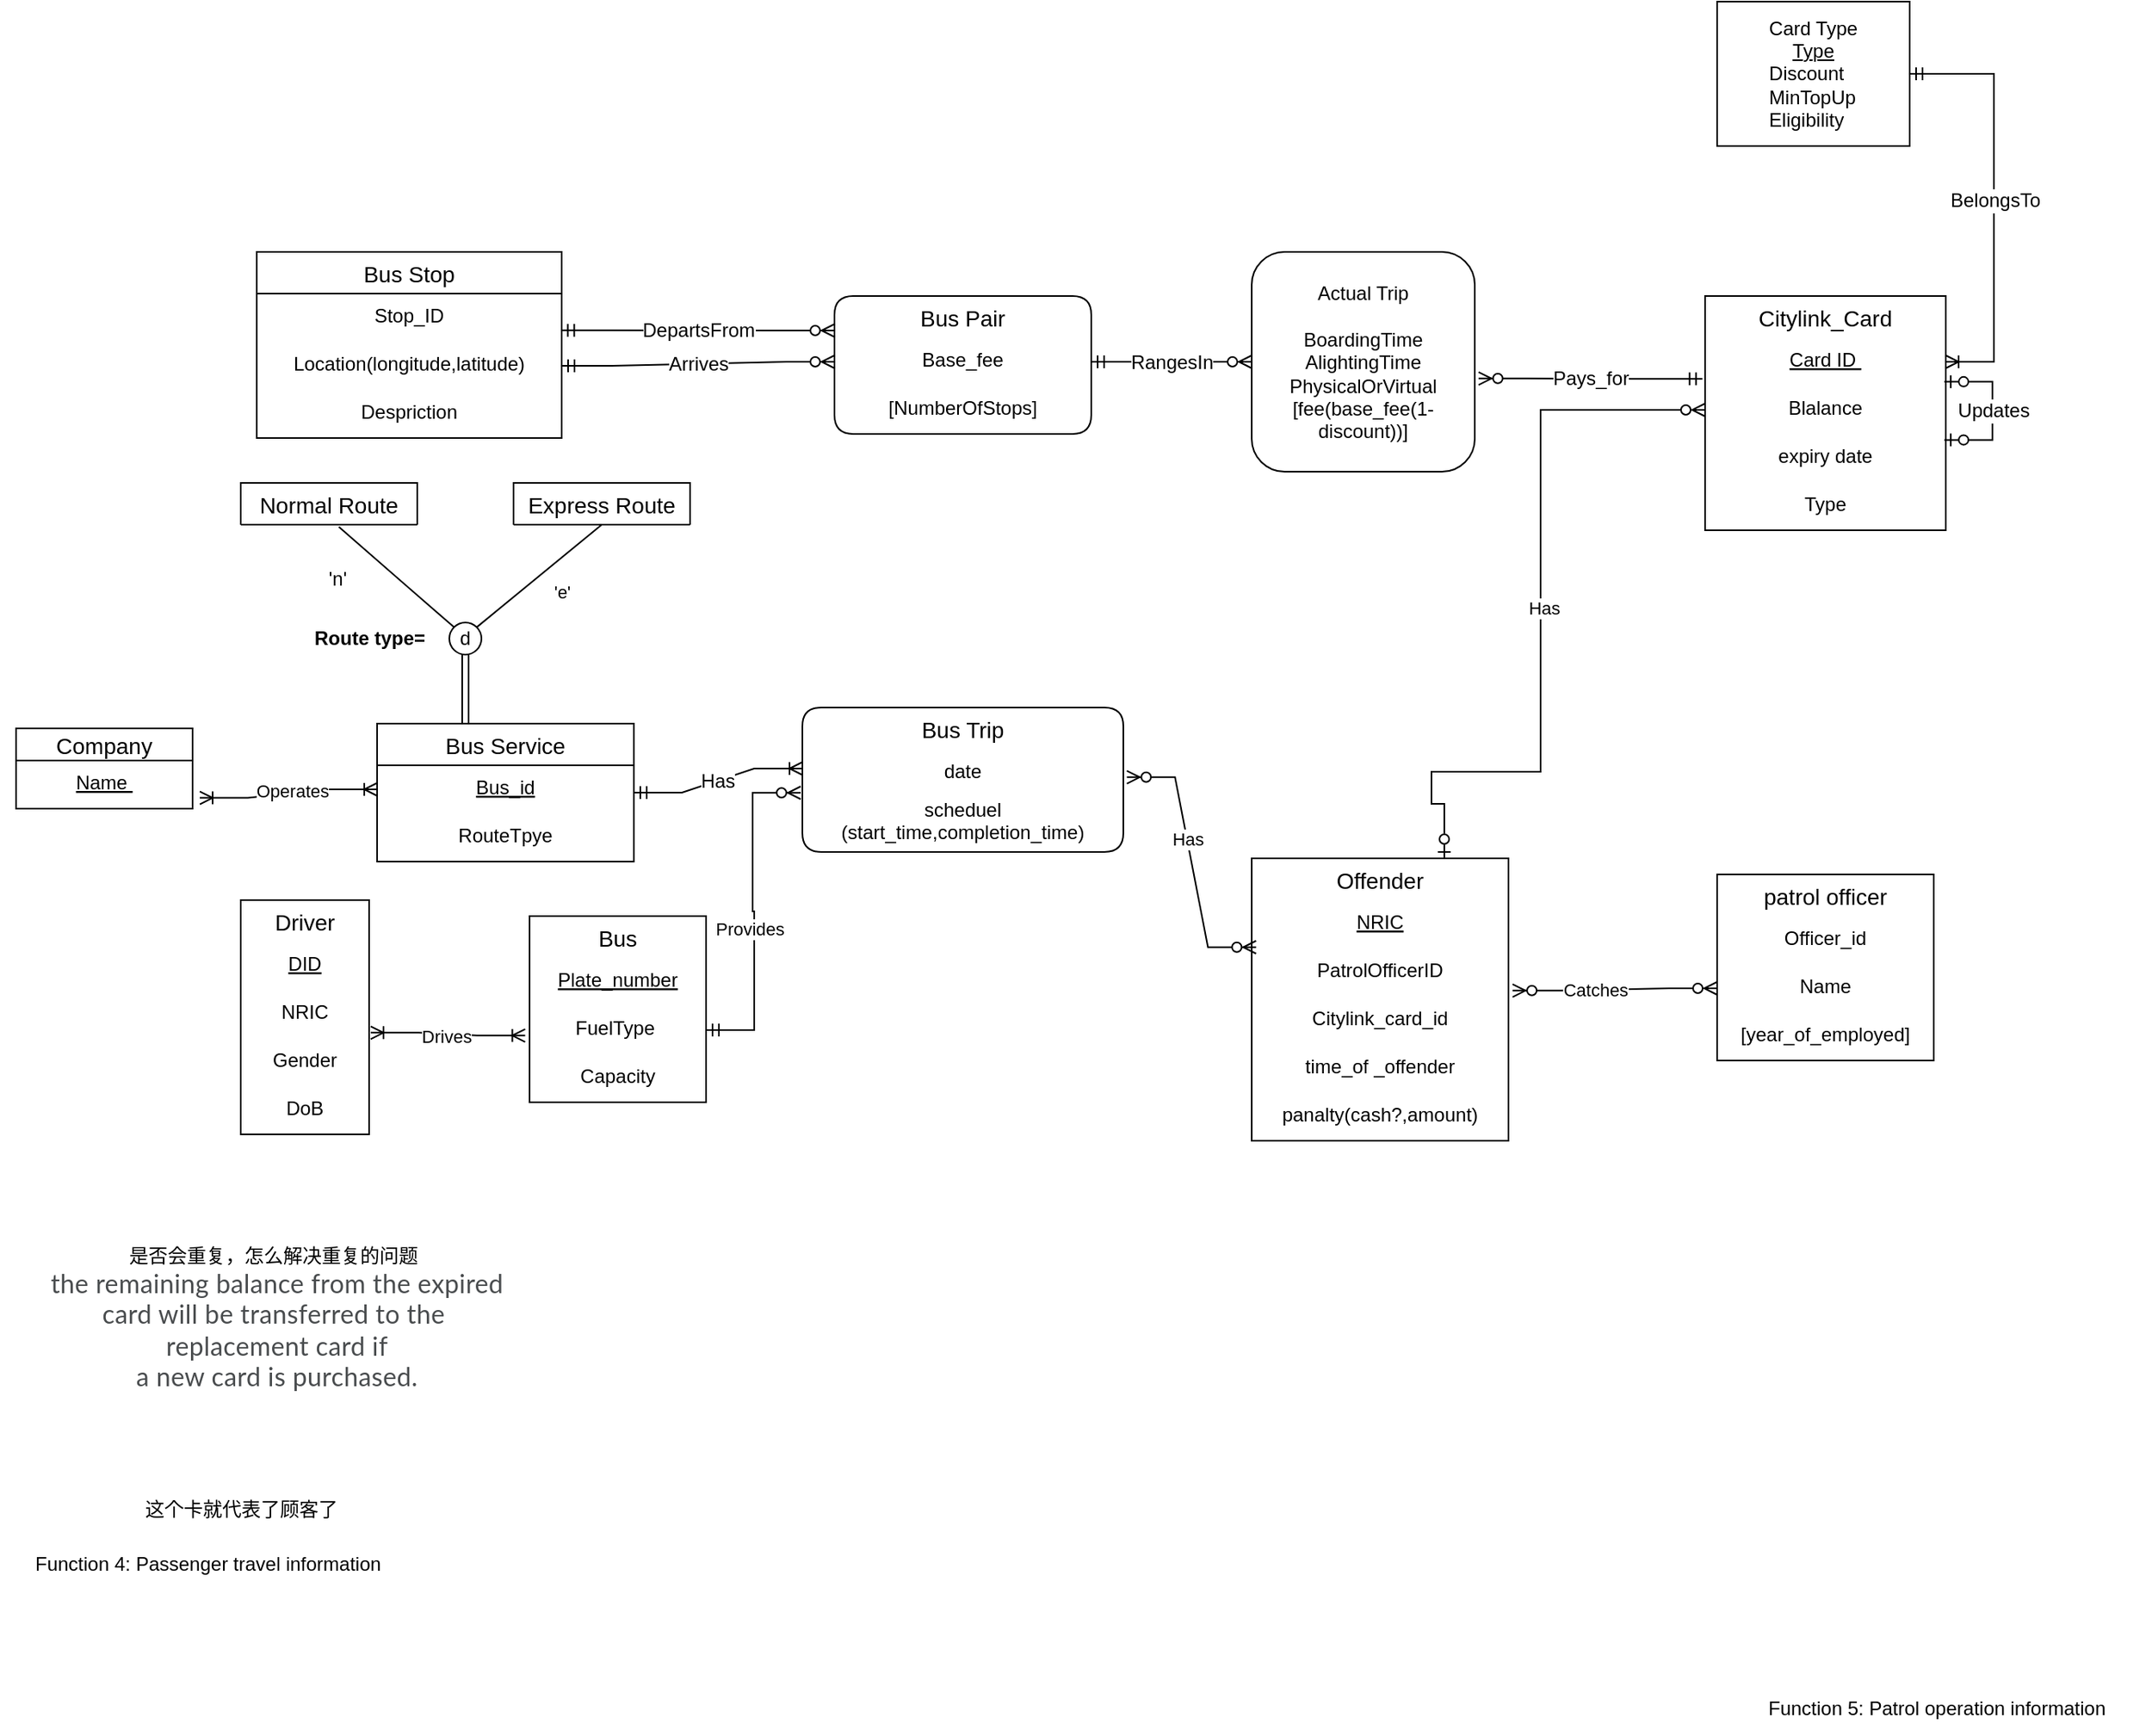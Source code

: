 <mxfile version="16.5.1" type="github" pages="3">
  <diagram id="R2lEEEUBdFMjLlhIrx00" name="Page-1">
    <mxGraphModel dx="757" dy="1514" grid="1" gridSize="10" guides="1" tooltips="1" connect="1" arrows="1" fold="1" page="1" pageScale="1" pageWidth="850" pageHeight="1100" math="0" shadow="0" extFonts="Permanent Marker^https://fonts.googleapis.com/css?family=Permanent+Marker">
      <root>
        <mxCell id="0" />
        <mxCell id="1" parent="0" />
        <object label="Bus Service" id="_oqTozsQTF3NkIddqZB--1">
          <mxCell style="swimlane;fontStyle=0;childLayout=stackLayout;horizontal=1;startSize=26;horizontalStack=0;resizeParent=1;resizeParentMax=0;resizeLast=0;collapsible=1;marginBottom=0;align=center;fontSize=14;" parent="1" vertex="1">
            <mxGeometry x="235" y="50" width="160" height="86" as="geometry">
              <mxRectangle x="235" y="50" width="110" height="26" as="alternateBounds" />
            </mxGeometry>
          </mxCell>
        </object>
        <mxCell id="_oqTozsQTF3NkIddqZB--2" value="Bus_id" style="text;strokeColor=none;fillColor=none;spacingLeft=4;spacingRight=4;overflow=hidden;rotatable=0;points=[[0,0.5],[1,0.5]];portConstraint=eastwest;fontSize=12;align=center;fontStyle=4" parent="_oqTozsQTF3NkIddqZB--1" vertex="1">
          <mxGeometry y="26" width="160" height="30" as="geometry" />
        </mxCell>
        <mxCell id="FcEWpyldx48NsQzhFZBY-1" value="RouteTpye" style="text;strokeColor=none;fillColor=none;spacingLeft=4;spacingRight=4;overflow=hidden;rotatable=0;points=[[0,0.5],[1,0.5]];portConstraint=eastwest;fontSize=12;align=center;fontStyle=0" vertex="1" parent="_oqTozsQTF3NkIddqZB--1">
          <mxGeometry y="56" width="160" height="30" as="geometry" />
        </mxCell>
        <mxCell id="_oqTozsQTF3NkIddqZB--6" value="Company" style="swimlane;fontStyle=0;childLayout=stackLayout;horizontal=1;startSize=20;horizontalStack=0;resizeParent=1;resizeParentMax=0;resizeLast=0;collapsible=1;marginBottom=0;align=center;fontSize=14;" parent="1" vertex="1">
          <mxGeometry x="10" y="53" width="110" height="50" as="geometry">
            <mxRectangle x="30" y="40" width="90" height="26" as="alternateBounds" />
          </mxGeometry>
        </mxCell>
        <mxCell id="_oqTozsQTF3NkIddqZB--7" value="Name " style="text;strokeColor=none;fillColor=none;spacingLeft=4;spacingRight=4;overflow=hidden;rotatable=0;points=[[0,0.5],[1,0.5]];portConstraint=eastwest;fontSize=12;align=center;fontStyle=4" parent="_oqTozsQTF3NkIddqZB--6" vertex="1">
          <mxGeometry y="20" width="110" height="30" as="geometry" />
        </mxCell>
        <mxCell id="_oqTozsQTF3NkIddqZB--15" value="Normal Route" style="swimlane;fontStyle=0;childLayout=stackLayout;horizontal=1;startSize=26;horizontalStack=0;resizeParent=1;resizeParentMax=0;resizeLast=0;collapsible=1;marginBottom=0;align=center;fontSize=14;" parent="1" vertex="1" collapsed="1">
          <mxGeometry x="150" y="-100" width="110" height="26" as="geometry">
            <mxRectangle x="150" y="-100" width="150" height="86" as="alternateBounds" />
          </mxGeometry>
        </mxCell>
        <mxCell id="_oqTozsQTF3NkIddqZB--16" value="     bus_frequency_weekend" style="text;strokeColor=none;fillColor=none;spacingLeft=4;spacingRight=4;overflow=hidden;rotatable=0;points=[[0,0.5],[1,0.5]];portConstraint=eastwest;fontSize=12;align=center;" parent="_oqTozsQTF3NkIddqZB--15" vertex="1">
          <mxGeometry y="26" width="150" height="30" as="geometry" />
        </mxCell>
        <mxCell id="_oqTozsQTF3NkIddqZB--17" value=" bus_frequency_weekdays" style="text;strokeColor=none;fillColor=none;spacingLeft=4;spacingRight=4;overflow=hidden;rotatable=0;points=[[0,0.5],[1,0.5]];portConstraint=eastwest;fontSize=12;align=center;" parent="_oqTozsQTF3NkIddqZB--15" vertex="1">
          <mxGeometry y="56" width="150" height="30" as="geometry" />
        </mxCell>
        <mxCell id="_oqTozsQTF3NkIddqZB--20" value="Express Route" style="swimlane;fontStyle=0;childLayout=stackLayout;horizontal=1;startSize=26;horizontalStack=0;resizeParent=1;resizeParentMax=0;resizeLast=0;collapsible=1;marginBottom=0;align=center;fontSize=14;" parent="1" vertex="1" collapsed="1">
          <mxGeometry x="320" y="-100" width="110" height="26" as="geometry">
            <mxRectangle x="320" y="-100" width="150" height="86" as="alternateBounds" />
          </mxGeometry>
        </mxCell>
        <mxCell id="_oqTozsQTF3NkIddqZB--21" value="     bus_frequency_weekend" style="text;strokeColor=none;fillColor=none;spacingLeft=4;spacingRight=4;overflow=hidden;rotatable=0;points=[[0,0.5],[1,0.5]];portConstraint=eastwest;fontSize=12;align=center;" parent="_oqTozsQTF3NkIddqZB--20" vertex="1">
          <mxGeometry y="26" width="150" height="30" as="geometry" />
        </mxCell>
        <mxCell id="_oqTozsQTF3NkIddqZB--22" value=" bus_frequency_weekdays" style="text;strokeColor=none;fillColor=none;spacingLeft=4;spacingRight=4;overflow=hidden;rotatable=0;points=[[0,0.5],[1,0.5]];portConstraint=eastwest;fontSize=12;align=center;" parent="_oqTozsQTF3NkIddqZB--20" vertex="1">
          <mxGeometry y="56" width="150" height="30" as="geometry" />
        </mxCell>
        <mxCell id="_oqTozsQTF3NkIddqZB--39" value="" style="shape=link;html=1;rounded=0;entryX=0.5;entryY=0;entryDx=0;entryDy=0;" parent="1" target="_oqTozsQTF3NkIddqZB--42" edge="1">
          <mxGeometry relative="1" as="geometry">
            <mxPoint x="290" y="50" as="sourcePoint" />
            <mxPoint x="370" y="-50" as="targetPoint" />
          </mxGeometry>
        </mxCell>
        <mxCell id="_oqTozsQTF3NkIddqZB--40" value="" style="resizable=0;html=1;align=right;verticalAlign=bottom;labelBorderColor=none;" parent="_oqTozsQTF3NkIddqZB--39" connectable="0" vertex="1">
          <mxGeometry x="1" relative="1" as="geometry">
            <mxPoint x="-10" as="offset" />
          </mxGeometry>
        </mxCell>
        <mxCell id="_oqTozsQTF3NkIddqZB--42" value="d" style="ellipse;whiteSpace=wrap;html=1;aspect=fixed;labelBorderColor=none;" parent="1" vertex="1">
          <mxGeometry x="280" y="-13" width="20" height="20" as="geometry" />
        </mxCell>
        <mxCell id="_oqTozsQTF3NkIddqZB--46" value="" style="endArrow=none;html=1;rounded=0;entryX=0.556;entryY=1.055;entryDx=0;entryDy=0;exitX=0;exitY=0;exitDx=0;exitDy=0;entryPerimeter=0;" parent="1" source="_oqTozsQTF3NkIddqZB--42" target="_oqTozsQTF3NkIddqZB--15" edge="1">
          <mxGeometry relative="1" as="geometry">
            <mxPoint x="280" y="10" as="sourcePoint" />
            <mxPoint x="195" y="-10.0" as="targetPoint" />
            <Array as="points" />
          </mxGeometry>
        </mxCell>
        <mxCell id="_oqTozsQTF3NkIddqZB--57" value="Bus" style="swimlane;fontStyle=0;childLayout=stackLayout;horizontal=1;startSize=26;horizontalStack=0;resizeParent=1;resizeParentMax=0;resizeLast=0;collapsible=1;marginBottom=0;align=center;fontSize=14;labelBorderColor=none;html=0;swimlaneLine=0;" parent="1" vertex="1">
          <mxGeometry x="330" y="170" width="110" height="116" as="geometry" />
        </mxCell>
        <mxCell id="_oqTozsQTF3NkIddqZB--58" value="Plate_number" style="text;strokeColor=none;fillColor=none;spacingLeft=4;spacingRight=4;overflow=hidden;rotatable=0;points=[[0,0.5],[1,0.5]];portConstraint=eastwest;fontSize=12;labelBorderColor=none;html=0;align=center;fontStyle=4" parent="_oqTozsQTF3NkIddqZB--57" vertex="1">
          <mxGeometry y="26" width="110" height="30" as="geometry" />
        </mxCell>
        <mxCell id="_oqTozsQTF3NkIddqZB--59" value="FuelType " style="text;strokeColor=none;fillColor=none;spacingLeft=4;spacingRight=4;overflow=hidden;rotatable=0;points=[[0,0.5],[1,0.5]];portConstraint=eastwest;fontSize=12;labelBorderColor=none;html=0;align=center;" parent="_oqTozsQTF3NkIddqZB--57" vertex="1">
          <mxGeometry y="56" width="110" height="30" as="geometry" />
        </mxCell>
        <mxCell id="_oqTozsQTF3NkIddqZB--60" value="Capacity" style="text;strokeColor=none;fillColor=none;spacingLeft=4;spacingRight=4;overflow=hidden;rotatable=0;points=[[0,0.5],[1,0.5]];portConstraint=eastwest;fontSize=12;labelBorderColor=none;html=0;align=center;" parent="_oqTozsQTF3NkIddqZB--57" vertex="1">
          <mxGeometry y="86" width="110" height="30" as="geometry" />
        </mxCell>
        <mxCell id="_oqTozsQTF3NkIddqZB--63" value="Bus Trip" style="swimlane;fontStyle=0;childLayout=stackLayout;horizontal=1;startSize=26;horizontalStack=0;resizeParent=1;resizeParentMax=0;resizeLast=0;collapsible=1;marginBottom=0;align=center;fontSize=14;labelBorderColor=none;html=0;shadow=0;glass=0;rounded=1;sketch=0;swimlaneLine=0;" parent="1" vertex="1">
          <mxGeometry x="500" y="40" width="200" height="90" as="geometry" />
        </mxCell>
        <mxCell id="_oqTozsQTF3NkIddqZB--64" value="date" style="text;strokeColor=none;fillColor=none;spacingLeft=4;spacingRight=4;overflow=hidden;rotatable=0;points=[[0,0.5],[1,0.5]];portConstraint=eastwest;fontSize=12;labelBorderColor=none;html=0;align=center;" parent="_oqTozsQTF3NkIddqZB--63" vertex="1">
          <mxGeometry y="26" width="200" height="24" as="geometry" />
        </mxCell>
        <mxCell id="_oqTozsQTF3NkIddqZB--65" value="scheduel&#xa;(start_time,completion_time)" style="text;strokeColor=none;fillColor=none;spacingLeft=4;spacingRight=4;overflow=hidden;rotatable=0;points=[[0,0.5],[1,0.5]];portConstraint=eastwest;fontSize=12;labelBorderColor=none;html=0;align=center;" parent="_oqTozsQTF3NkIddqZB--63" vertex="1">
          <mxGeometry y="50" width="200" height="40" as="geometry" />
        </mxCell>
        <mxCell id="_oqTozsQTF3NkIddqZB--69" value="Driver" style="swimlane;fontStyle=0;childLayout=stackLayout;horizontal=1;startSize=26;horizontalStack=0;resizeParent=1;resizeParentMax=0;resizeLast=0;collapsible=1;marginBottom=0;align=center;fontSize=14;labelBorderColor=none;html=0;swimlaneLine=0;" parent="1" vertex="1">
          <mxGeometry x="150" y="160" width="80" height="146" as="geometry" />
        </mxCell>
        <mxCell id="_oqTozsQTF3NkIddqZB--70" value="DID" style="text;strokeColor=none;fillColor=none;spacingLeft=4;spacingRight=4;overflow=hidden;rotatable=0;points=[[0,0.5],[1,0.5]];portConstraint=eastwest;fontSize=12;labelBorderColor=none;html=0;align=center;fontStyle=4" parent="_oqTozsQTF3NkIddqZB--69" vertex="1">
          <mxGeometry y="26" width="80" height="30" as="geometry" />
        </mxCell>
        <mxCell id="_oqTozsQTF3NkIddqZB--71" value="NRIC" style="text;strokeColor=none;fillColor=none;spacingLeft=4;spacingRight=4;overflow=hidden;rotatable=0;points=[[0,0.5],[1,0.5]];portConstraint=eastwest;fontSize=12;labelBorderColor=none;html=0;align=center;" parent="_oqTozsQTF3NkIddqZB--69" vertex="1">
          <mxGeometry y="56" width="80" height="30" as="geometry" />
        </mxCell>
        <mxCell id="_oqTozsQTF3NkIddqZB--77" value="Gender" style="text;strokeColor=none;fillColor=none;spacingLeft=4;spacingRight=4;overflow=hidden;rotatable=0;points=[[0,0.5],[1,0.5]];portConstraint=eastwest;fontSize=12;labelBorderColor=none;html=0;align=center;" parent="_oqTozsQTF3NkIddqZB--69" vertex="1">
          <mxGeometry y="86" width="80" height="30" as="geometry" />
        </mxCell>
        <mxCell id="_oqTozsQTF3NkIddqZB--72" value="DoB" style="text;strokeColor=none;fillColor=none;spacingLeft=4;spacingRight=4;overflow=hidden;rotatable=0;points=[[0,0.5],[1,0.5]];portConstraint=eastwest;fontSize=12;labelBorderColor=none;html=0;align=center;" parent="_oqTozsQTF3NkIddqZB--69" vertex="1">
          <mxGeometry y="116" width="80" height="30" as="geometry" />
        </mxCell>
        <mxCell id="_oqTozsQTF3NkIddqZB--78" value="" style="edgeStyle=entityRelationEdgeStyle;fontSize=12;html=1;endArrow=ERoneToMany;startArrow=ERoneToMany;rounded=0;exitX=1.012;exitY=0.888;exitDx=0;exitDy=0;exitPerimeter=0;entryX=-0.025;entryY=0.614;entryDx=0;entryDy=0;entryPerimeter=0;" parent="1" source="_oqTozsQTF3NkIddqZB--71" target="_oqTozsQTF3NkIddqZB--59" edge="1">
          <mxGeometry width="100" height="100" relative="1" as="geometry">
            <mxPoint x="300" y="270" as="sourcePoint" />
            <mxPoint x="400" y="170" as="targetPoint" />
          </mxGeometry>
        </mxCell>
        <mxCell id="_oqTozsQTF3NkIddqZB--79" value="Drives" style="edgeLabel;html=1;align=center;verticalAlign=middle;resizable=0;points=[];" parent="_oqTozsQTF3NkIddqZB--78" vertex="1" connectable="0">
          <mxGeometry x="-0.023" y="-1" relative="1" as="geometry">
            <mxPoint as="offset" />
          </mxGeometry>
        </mxCell>
        <mxCell id="_oqTozsQTF3NkIddqZB--86" value="" style="edgeStyle=entityRelationEdgeStyle;fontSize=12;html=1;endArrow=ERzeroToMany;startArrow=ERmandOne;rounded=0;exitX=1;exitY=0.5;exitDx=0;exitDy=0;entryX=-0.005;entryY=0.078;entryDx=0;entryDy=0;entryPerimeter=0;" parent="1" source="_oqTozsQTF3NkIddqZB--59" target="_oqTozsQTF3NkIddqZB--65" edge="1">
          <mxGeometry width="100" height="100" relative="1" as="geometry">
            <mxPoint x="560" y="420" as="sourcePoint" />
            <mxPoint x="660" y="320" as="targetPoint" />
          </mxGeometry>
        </mxCell>
        <mxCell id="_oqTozsQTF3NkIddqZB--87" value="Provides" style="edgeLabel;html=1;align=center;verticalAlign=middle;resizable=0;points=[];" parent="_oqTozsQTF3NkIddqZB--86" vertex="1" connectable="0">
          <mxGeometry x="-0.103" y="3" relative="1" as="geometry">
            <mxPoint as="offset" />
          </mxGeometry>
        </mxCell>
        <mxCell id="_oqTozsQTF3NkIddqZB--89" value="Has" style="edgeStyle=entityRelationEdgeStyle;fontSize=12;html=1;endArrow=ERoneToMany;startArrow=ERmandOne;rounded=0;entryX=0;entryY=0.5;entryDx=0;entryDy=0;exitX=1;exitY=0.5;exitDx=0;exitDy=0;" parent="1" source="_oqTozsQTF3NkIddqZB--1" target="_oqTozsQTF3NkIddqZB--64" edge="1">
          <mxGeometry width="100" height="100" relative="1" as="geometry">
            <mxPoint x="310" y="80" as="sourcePoint" />
            <mxPoint x="530" y="270" as="targetPoint" />
          </mxGeometry>
        </mxCell>
        <mxCell id="_oqTozsQTF3NkIddqZB--90" value="&#39;e&#39;" style="edgeLabel;html=1;align=center;verticalAlign=middle;resizable=0;points=[];" parent="_oqTozsQTF3NkIddqZB--89" vertex="1" connectable="0">
          <mxGeometry x="-0.032" relative="1" as="geometry">
            <mxPoint x="-96" y="-118" as="offset" />
          </mxGeometry>
        </mxCell>
        <mxCell id="_oqTozsQTF3NkIddqZB--97" value="Citylink_Card" style="swimlane;fontStyle=0;childLayout=stackLayout;horizontal=1;startSize=26;horizontalStack=0;resizeParent=1;resizeParentMax=0;resizeLast=0;collapsible=1;marginBottom=0;align=center;fontSize=14;rounded=0;shadow=0;glass=0;labelBorderColor=none;sketch=0;html=0;swimlaneLine=0;" parent="1" vertex="1">
          <mxGeometry x="1062.5" y="-216.5" width="150" height="146" as="geometry" />
        </mxCell>
        <mxCell id="_oqTozsQTF3NkIddqZB--98" value="Card ID " style="text;strokeColor=none;fillColor=none;spacingLeft=4;spacingRight=4;overflow=hidden;rotatable=0;points=[[0,0.5],[1,0.5]];portConstraint=eastwest;fontSize=12;rounded=1;shadow=0;glass=0;labelBorderColor=none;sketch=0;html=0;fontStyle=4;align=center;" parent="_oqTozsQTF3NkIddqZB--97" vertex="1">
          <mxGeometry y="26" width="150" height="30" as="geometry" />
        </mxCell>
        <mxCell id="_oqTozsQTF3NkIddqZB--99" value="Blalance" style="text;strokeColor=none;fillColor=none;spacingLeft=4;spacingRight=4;overflow=hidden;rotatable=0;points=[[0,0.5],[1,0.5]];portConstraint=eastwest;fontSize=12;rounded=1;shadow=0;glass=0;labelBorderColor=none;sketch=0;html=0;align=center;" parent="_oqTozsQTF3NkIddqZB--97" vertex="1">
          <mxGeometry y="56" width="150" height="30" as="geometry" />
        </mxCell>
        <mxCell id="_oqTozsQTF3NkIddqZB--119" value="expiry date&#xa;" style="text;strokeColor=none;fillColor=none;spacingLeft=4;spacingRight=4;overflow=hidden;rotatable=0;points=[[0,0.5],[1,0.5]];portConstraint=eastwest;fontSize=12;rounded=1;shadow=0;glass=0;labelBorderColor=none;sketch=0;html=0;align=center;" parent="_oqTozsQTF3NkIddqZB--97" vertex="1">
          <mxGeometry y="86" width="150" height="30" as="geometry" />
        </mxCell>
        <mxCell id="BUCxuVTkiY2tRUq1rh12-1" value="Type" style="text;strokeColor=none;fillColor=none;spacingLeft=4;spacingRight=4;overflow=hidden;rotatable=0;points=[[0,0.5],[1,0.5]];portConstraint=eastwest;fontSize=12;rounded=1;shadow=0;glass=0;labelBorderColor=none;sketch=0;html=0;align=center;" vertex="1" parent="_oqTozsQTF3NkIddqZB--97">
          <mxGeometry y="116" width="150" height="30" as="geometry" />
        </mxCell>
        <mxCell id="sGTOlE4D4ko3CqFoaisP-4" value="Updates" style="edgeStyle=entityRelationEdgeStyle;fontSize=12;html=1;endArrow=ERzeroToOne;endFill=1;startArrow=ERzeroToOne;startFill=1;rounded=0;entryX=0.994;entryY=0.123;entryDx=0;entryDy=0;entryPerimeter=0;exitX=0.994;exitY=0.914;exitDx=0;exitDy=0;exitPerimeter=0;" edge="1" parent="_oqTozsQTF3NkIddqZB--97" source="_oqTozsQTF3NkIddqZB--98" target="_oqTozsQTF3NkIddqZB--119">
          <mxGeometry width="100" height="100" relative="1" as="geometry">
            <mxPoint x="180" y="20" as="sourcePoint" />
            <mxPoint x="160" y="131" as="targetPoint" />
          </mxGeometry>
        </mxCell>
        <mxCell id="_oqTozsQTF3NkIddqZB--101" value="这个卡就代表了顾客了" style="text;html=1;align=center;verticalAlign=middle;resizable=0;points=[];autosize=1;strokeColor=none;fillColor=none;" parent="1" vertex="1">
          <mxGeometry x="80" y="530" width="140" height="20" as="geometry" />
        </mxCell>
        <mxCell id="_oqTozsQTF3NkIddqZB--108" value="" style="resizable=0;html=1;align=right;verticalAlign=bottom;labelBorderColor=none;" parent="1" connectable="0" vertex="1">
          <mxGeometry x="1320" y="-109.999" as="geometry" />
        </mxCell>
        <mxCell id="_oqTozsQTF3NkIddqZB--126" value="Function 4: Passenger travel information" style="text;whiteSpace=wrap;html=1;" parent="1" vertex="1">
          <mxGeometry x="20" y="560" width="240" height="30" as="geometry" />
        </mxCell>
        <mxCell id="_oqTozsQTF3NkIddqZB--128" value="Function 5: Patrol operation information" style="text;whiteSpace=wrap;html=1;" parent="1" vertex="1">
          <mxGeometry x="1100" y="650" width="240" height="30" as="geometry" />
        </mxCell>
        <mxCell id="_oqTozsQTF3NkIddqZB--129" value="patrol officer" style="swimlane;fontStyle=0;childLayout=stackLayout;horizontal=1;startSize=26;horizontalStack=0;resizeParent=1;resizeParentMax=0;resizeLast=0;collapsible=1;marginBottom=0;align=center;fontSize=14;rounded=0;shadow=0;glass=0;labelBorderColor=none;sketch=0;html=0;swimlaneLine=0;" parent="1" vertex="1">
          <mxGeometry x="1070" y="144" width="135" height="116" as="geometry" />
        </mxCell>
        <mxCell id="_oqTozsQTF3NkIddqZB--130" value="Officer_id" style="text;strokeColor=none;fillColor=none;spacingLeft=4;spacingRight=4;overflow=hidden;rotatable=0;points=[[0,0.5],[1,0.5]];portConstraint=eastwest;fontSize=12;rounded=0;shadow=0;glass=0;labelBorderColor=none;sketch=0;html=0;align=center;" parent="_oqTozsQTF3NkIddqZB--129" vertex="1">
          <mxGeometry y="26" width="135" height="30" as="geometry" />
        </mxCell>
        <mxCell id="_oqTozsQTF3NkIddqZB--131" value="Name" style="text;strokeColor=none;fillColor=none;spacingLeft=4;spacingRight=4;overflow=hidden;rotatable=0;points=[[0,0.5],[1,0.5]];portConstraint=eastwest;fontSize=12;rounded=0;shadow=0;glass=0;labelBorderColor=none;sketch=0;html=0;align=center;" parent="_oqTozsQTF3NkIddqZB--129" vertex="1">
          <mxGeometry y="56" width="135" height="30" as="geometry" />
        </mxCell>
        <mxCell id="_oqTozsQTF3NkIddqZB--132" value="[year_of_employed]" style="text;strokeColor=none;fillColor=none;spacingLeft=4;spacingRight=4;overflow=hidden;rotatable=0;points=[[0,0.5],[1,0.5]];portConstraint=eastwest;fontSize=12;rounded=0;shadow=0;glass=0;labelBorderColor=none;sketch=0;html=0;align=center;" parent="_oqTozsQTF3NkIddqZB--129" vertex="1">
          <mxGeometry y="86" width="135" height="30" as="geometry" />
        </mxCell>
        <mxCell id="_oqTozsQTF3NkIddqZB--133" value="Offender" style="swimlane;fontStyle=0;childLayout=stackLayout;horizontal=1;startSize=26;horizontalStack=0;resizeParent=1;resizeParentMax=0;resizeLast=0;collapsible=1;marginBottom=0;align=center;fontSize=14;rounded=0;shadow=0;glass=0;labelBorderColor=none;sketch=0;html=0;swimlaneLine=0;" parent="1" vertex="1">
          <mxGeometry x="780" y="134" width="160" height="176" as="geometry" />
        </mxCell>
        <mxCell id="_oqTozsQTF3NkIddqZB--134" value="NRIC" style="text;strokeColor=none;fillColor=none;spacingLeft=4;spacingRight=4;overflow=hidden;rotatable=0;points=[[0,0.5],[1,0.5]];portConstraint=eastwest;fontSize=12;rounded=0;shadow=0;glass=0;labelBorderColor=none;sketch=0;html=0;fontStyle=4;align=center;" parent="_oqTozsQTF3NkIddqZB--133" vertex="1">
          <mxGeometry y="26" width="160" height="30" as="geometry" />
        </mxCell>
        <mxCell id="DYMp0SpDmSLWRyX6yjgx-1" value="PatrolOfficerID" style="text;strokeColor=none;fillColor=none;spacingLeft=4;spacingRight=4;overflow=hidden;rotatable=0;points=[[0,0.5],[1,0.5]];portConstraint=eastwest;fontSize=12;rounded=0;shadow=0;glass=0;labelBorderColor=none;sketch=0;html=0;fontStyle=0;align=center;" parent="_oqTozsQTF3NkIddqZB--133" vertex="1">
          <mxGeometry y="56" width="160" height="30" as="geometry" />
        </mxCell>
        <mxCell id="_oqTozsQTF3NkIddqZB--135" value="Citylink_card_id" style="text;strokeColor=none;fillColor=none;spacingLeft=4;spacingRight=4;overflow=hidden;rotatable=0;points=[[0,0.5],[1,0.5]];portConstraint=eastwest;fontSize=12;rounded=0;shadow=0;glass=0;labelBorderColor=none;sketch=0;html=0;align=center;" parent="_oqTozsQTF3NkIddqZB--133" vertex="1">
          <mxGeometry y="86" width="160" height="30" as="geometry" />
        </mxCell>
        <mxCell id="_oqTozsQTF3NkIddqZB--136" value="time_of _offender" style="text;strokeColor=none;fillColor=none;spacingLeft=4;spacingRight=4;overflow=hidden;rotatable=0;points=[[0,0.5],[1,0.5]];portConstraint=eastwest;fontSize=12;rounded=0;shadow=0;glass=0;labelBorderColor=none;sketch=0;html=0;align=center;" parent="_oqTozsQTF3NkIddqZB--133" vertex="1">
          <mxGeometry y="116" width="160" height="30" as="geometry" />
        </mxCell>
        <mxCell id="_oqTozsQTF3NkIddqZB--138" value="panalty(cash?,amount)" style="text;strokeColor=none;fillColor=none;spacingLeft=4;spacingRight=4;overflow=hidden;rotatable=0;points=[[0,0.5],[1,0.5]];portConstraint=eastwest;fontSize=12;rounded=0;shadow=0;glass=0;labelBorderColor=none;sketch=0;html=0;align=center;" parent="_oqTozsQTF3NkIddqZB--133" vertex="1">
          <mxGeometry y="146" width="160" height="30" as="geometry" />
        </mxCell>
        <mxCell id="_oqTozsQTF3NkIddqZB--141" value="" style="edgeStyle=entityRelationEdgeStyle;fontSize=12;html=1;endArrow=ERzeroToMany;endFill=1;startArrow=ERzeroToMany;rounded=0;entryX=1.016;entryY=0.88;entryDx=0;entryDy=0;entryPerimeter=0;" parent="1" source="_oqTozsQTF3NkIddqZB--131" target="DYMp0SpDmSLWRyX6yjgx-1" edge="1">
          <mxGeometry width="100" height="100" relative="1" as="geometry">
            <mxPoint x="810" y="590" as="sourcePoint" />
            <mxPoint x="970" y="430" as="targetPoint" />
          </mxGeometry>
        </mxCell>
        <mxCell id="_oqTozsQTF3NkIddqZB--142" value="Catches" style="edgeLabel;html=1;align=center;verticalAlign=middle;resizable=0;points=[];" parent="_oqTozsQTF3NkIddqZB--141" vertex="1" connectable="0">
          <mxGeometry x="0.199" relative="1" as="geometry">
            <mxPoint as="offset" />
          </mxGeometry>
        </mxCell>
        <mxCell id="_oqTozsQTF3NkIddqZB--143" value="是否会重复，怎么解决重复的问题&lt;br&gt;&lt;span style=&quot;color: rgb(73 , 76 , 78) ; font-family: &amp;#34;lato&amp;#34; , &amp;#34;lucida sans unicode&amp;#34; , &amp;#34;lucida grande&amp;#34; , sans-serif ; font-size: 16px ; letter-spacing: 0.2px ; text-align: left&quot;&gt;&amp;nbsp;the remaining balance from the expired &lt;br&gt;card will be&amp;nbsp;transferred to the&lt;br&gt;&amp;nbsp;replacement card if&lt;br&gt;&amp;nbsp;a new card is purchased.&lt;/span&gt;" style="text;html=1;align=center;verticalAlign=middle;resizable=0;points=[];autosize=1;strokeColor=none;fillColor=none;" parent="1" vertex="1">
          <mxGeometry y="380" width="340" height="80" as="geometry" />
        </mxCell>
        <mxCell id="_oqTozsQTF3NkIddqZB--156" value="Bus Pair" style="swimlane;fontStyle=0;childLayout=stackLayout;horizontal=1;startSize=26;horizontalStack=0;resizeParent=1;resizeParentMax=0;resizeLast=0;collapsible=1;marginBottom=0;align=center;fontSize=14;rounded=1;shadow=0;glass=0;labelBorderColor=none;sketch=0;html=0;swimlaneLine=0;" parent="1" vertex="1">
          <mxGeometry x="520" y="-216.5" width="160" height="86" as="geometry">
            <mxRectangle x="645" y="-100" width="90" height="26" as="alternateBounds" />
          </mxGeometry>
        </mxCell>
        <mxCell id="_oqTozsQTF3NkIddqZB--157" value="Base_fee" style="text;strokeColor=none;fillColor=none;spacingLeft=4;spacingRight=4;overflow=hidden;rotatable=0;points=[[0,0.5],[1,0.5]];portConstraint=eastwest;fontSize=12;rounded=0;shadow=0;glass=0;labelBorderColor=none;sketch=0;html=0;fontStyle=0;align=center;" parent="_oqTozsQTF3NkIddqZB--156" vertex="1">
          <mxGeometry y="26" width="160" height="30" as="geometry" />
        </mxCell>
        <mxCell id="r9cElRJIn73swys6Ss2J-2" value="[NumberOfStops]" style="text;strokeColor=none;fillColor=none;spacingLeft=4;spacingRight=4;overflow=hidden;rotatable=0;points=[[0,0.5],[1,0.5]];portConstraint=eastwest;fontSize=12;rounded=0;shadow=0;glass=0;labelBorderColor=none;sketch=0;html=0;fontStyle=0;align=center;" vertex="1" parent="_oqTozsQTF3NkIddqZB--156">
          <mxGeometry y="56" width="160" height="30" as="geometry" />
        </mxCell>
        <mxCell id="_oqTozsQTF3NkIddqZB--160" value="Bus Stop" style="swimlane;fontStyle=0;childLayout=stackLayout;horizontal=1;startSize=26;horizontalStack=0;resizeParent=1;resizeParentMax=0;resizeLast=0;collapsible=1;marginBottom=0;align=center;fontSize=14;labelBorderColor=none;html=0;" parent="1" vertex="1">
          <mxGeometry x="160" y="-244" width="190" height="116" as="geometry">
            <mxRectangle x="620" y="25" width="90" height="26" as="alternateBounds" />
          </mxGeometry>
        </mxCell>
        <mxCell id="_oqTozsQTF3NkIddqZB--161" value="Stop_ID" style="text;strokeColor=none;fillColor=none;spacingLeft=4;spacingRight=4;overflow=hidden;rotatable=0;points=[[0,0.5],[1,0.5]];portConstraint=eastwest;fontSize=12;labelBorderColor=none;html=0;align=center;" parent="_oqTozsQTF3NkIddqZB--160" vertex="1">
          <mxGeometry y="26" width="190" height="30" as="geometry" />
        </mxCell>
        <mxCell id="_oqTozsQTF3NkIddqZB--162" value="Location(longitude,latitude)" style="text;strokeColor=none;fillColor=none;spacingLeft=4;spacingRight=4;overflow=hidden;rotatable=0;points=[[0,0.5],[1,0.5]];portConstraint=eastwest;fontSize=12;labelBorderColor=none;html=0;align=center;" parent="_oqTozsQTF3NkIddqZB--160" vertex="1">
          <mxGeometry y="56" width="190" height="30" as="geometry" />
        </mxCell>
        <mxCell id="_oqTozsQTF3NkIddqZB--163" value="Despriction" style="text;strokeColor=none;fillColor=none;spacingLeft=4;spacingRight=4;overflow=hidden;rotatable=0;points=[[0,0.5],[1,0.5]];portConstraint=eastwest;fontSize=12;labelBorderColor=none;html=0;align=center;" parent="_oqTozsQTF3NkIddqZB--160" vertex="1">
          <mxGeometry y="86" width="190" height="30" as="geometry" />
        </mxCell>
        <mxCell id="_oqTozsQTF3NkIddqZB--173" value="DepartsFrom" style="edgeStyle=entityRelationEdgeStyle;fontSize=12;html=1;endArrow=ERzeroToMany;startArrow=ERmandOne;rounded=0;entryX=0;entryY=0.25;entryDx=0;entryDy=0;exitX=0.999;exitY=0.763;exitDx=0;exitDy=0;exitPerimeter=0;" parent="1" source="_oqTozsQTF3NkIddqZB--161" target="_oqTozsQTF3NkIddqZB--156" edge="1">
          <mxGeometry width="100" height="100" relative="1" as="geometry">
            <mxPoint x="360" y="-195" as="sourcePoint" />
            <mxPoint x="430" y="-220" as="targetPoint" />
          </mxGeometry>
        </mxCell>
        <mxCell id="_oqTozsQTF3NkIddqZB--181" value="Arrives" style="edgeStyle=entityRelationEdgeStyle;fontSize=12;html=1;endArrow=ERzeroToMany;startArrow=ERmandOne;rounded=0;exitX=1;exitY=0.5;exitDx=0;exitDy=0;entryX=0;entryY=0.5;entryDx=0;entryDy=0;" parent="1" edge="1" target="_oqTozsQTF3NkIddqZB--157" source="_oqTozsQTF3NkIddqZB--162">
          <mxGeometry width="100" height="100" relative="1" as="geometry">
            <mxPoint x="370.0" y="-210.0" as="sourcePoint" />
            <mxPoint x="510" y="-173" as="targetPoint" />
          </mxGeometry>
        </mxCell>
        <mxCell id="VVrKFgUxmX_W0fg69YQ--1" value="" style="edgeStyle=entityRelationEdgeStyle;fontSize=12;html=1;endArrow=ERzeroToMany;endFill=1;startArrow=ERzeroToMany;rounded=0;exitX=1.011;exitY=0.725;exitDx=0;exitDy=0;exitPerimeter=0;entryX=0.017;entryY=-0.021;entryDx=0;entryDy=0;entryPerimeter=0;" parent="1" source="_oqTozsQTF3NkIddqZB--64" target="DYMp0SpDmSLWRyX6yjgx-1" edge="1">
          <mxGeometry width="100" height="100" relative="1" as="geometry">
            <mxPoint x="680" y="430" as="sourcePoint" />
            <mxPoint x="780" y="330" as="targetPoint" />
          </mxGeometry>
        </mxCell>
        <mxCell id="VVrKFgUxmX_W0fg69YQ--2" value="Has" style="edgeLabel;html=1;align=center;verticalAlign=middle;resizable=0;points=[];" parent="VVrKFgUxmX_W0fg69YQ--1" vertex="1" connectable="0">
          <mxGeometry x="-0.171" relative="1" as="geometry">
            <mxPoint as="offset" />
          </mxGeometry>
        </mxCell>
        <mxCell id="gH5is6PcHdLxkMAtwngW-3" value="" style="endArrow=none;html=1;rounded=0;exitX=1;exitY=0;exitDx=0;exitDy=0;entryX=0.5;entryY=1;entryDx=0;entryDy=0;" edge="1" parent="1" source="_oqTozsQTF3NkIddqZB--42" target="_oqTozsQTF3NkIddqZB--20">
          <mxGeometry width="50" height="50" relative="1" as="geometry">
            <mxPoint x="460" as="sourcePoint" />
            <mxPoint x="360" y="-140" as="targetPoint" />
          </mxGeometry>
        </mxCell>
        <mxCell id="OdGVPrrljL8QtcRuFGHD-1" value="&lt;b&gt;Route type=&lt;/b&gt;" style="text;html=1;align=center;verticalAlign=middle;resizable=0;points=[];autosize=1;strokeColor=none;fillColor=none;" vertex="1" parent="1">
          <mxGeometry x="190" y="-13" width="80" height="20" as="geometry" />
        </mxCell>
        <mxCell id="OdGVPrrljL8QtcRuFGHD-2" value="&#39;n&#39;" style="text;html=1;align=center;verticalAlign=middle;resizable=0;points=[];autosize=1;strokeColor=none;fillColor=none;" vertex="1" parent="1">
          <mxGeometry x="195" y="-50" width="30" height="20" as="geometry" />
        </mxCell>
        <mxCell id="sGTOlE4D4ko3CqFoaisP-5" value="Card Type&lt;br&gt;&lt;u&gt;Type&lt;br&gt;&lt;/u&gt;&lt;div style=&quot;text-align: left&quot;&gt;Discount&lt;/div&gt;&lt;div style=&quot;text-align: left&quot;&gt;MinTopUp&lt;/div&gt;&lt;div style=&quot;text-align: left&quot;&gt;Eligibility&lt;/div&gt;" style="rounded=0;whiteSpace=wrap;html=1;" vertex="1" parent="1">
          <mxGeometry x="1070" y="-400" width="120" height="90" as="geometry" />
        </mxCell>
        <mxCell id="YCs8LHw6YeiXjckpm7_H-1" value="BelongsTo" style="edgeStyle=entityRelationEdgeStyle;fontSize=12;html=1;endArrow=ERoneToMany;startArrow=ERmandOne;endFill=0;rounded=0;" edge="1" parent="1" source="sGTOlE4D4ko3CqFoaisP-5" target="_oqTozsQTF3NkIddqZB--98">
          <mxGeometry width="100" height="100" relative="1" as="geometry">
            <mxPoint x="1030" y="-160" as="sourcePoint" />
            <mxPoint x="1130" y="-260" as="targetPoint" />
          </mxGeometry>
        </mxCell>
        <mxCell id="2Uou928ASb-BnPSiRnmG-2" value="Actual Trip&lt;br&gt;&lt;br&gt;&lt;div&gt;BoardingTime&lt;br&gt;&lt;/div&gt;&lt;div&gt;AlightingTime&lt;/div&gt;&lt;div&gt;PhysicalOrVirtual&lt;/div&gt;&lt;div&gt;&lt;span&gt;[fee(base_fee(1-discount))]&lt;/span&gt;&lt;br&gt;&lt;/div&gt;" style="rounded=1;whiteSpace=wrap;html=1;fillColor=#ffffff;align=center;" vertex="1" parent="1">
          <mxGeometry x="780" y="-244" width="139" height="137" as="geometry" />
        </mxCell>
        <mxCell id="kgEjlwzBaOskgSmMmnTw-1" value="RangesIn" style="edgeStyle=entityRelationEdgeStyle;fontSize=12;html=1;endArrow=ERzeroToMany;startArrow=ERmandOne;rounded=0;exitX=1;exitY=0.5;exitDx=0;exitDy=0;entryX=0;entryY=0.5;entryDx=0;entryDy=0;" edge="1" parent="1" source="_oqTozsQTF3NkIddqZB--157" target="2Uou928ASb-BnPSiRnmG-2">
          <mxGeometry width="100" height="100" relative="1" as="geometry">
            <mxPoint x="590" y="-120" as="sourcePoint" />
            <mxPoint x="780" y="-203" as="targetPoint" />
          </mxGeometry>
        </mxCell>
        <mxCell id="kgEjlwzBaOskgSmMmnTw-2" value="Pays_for" style="edgeStyle=entityRelationEdgeStyle;fontSize=12;html=1;endArrow=ERzeroToMany;startArrow=ERmandOne;rounded=0;exitX=-0.011;exitY=0.856;exitDx=0;exitDy=0;entryX=1.017;entryY=0.576;entryDx=0;entryDy=0;entryPerimeter=0;exitPerimeter=0;" edge="1" parent="1" source="_oqTozsQTF3NkIddqZB--98" target="2Uou928ASb-BnPSiRnmG-2">
          <mxGeometry width="100" height="100" relative="1" as="geometry">
            <mxPoint x="680" y="-193" as="sourcePoint" />
            <mxPoint x="791" y="-192" as="targetPoint" />
          </mxGeometry>
        </mxCell>
        <mxCell id="2_OGW_xErXDqcfBOxo5B-1" value="" style="edgeStyle=entityRelationEdgeStyle;fontSize=12;html=1;endArrow=ERoneToMany;startArrow=ERoneToMany;rounded=0;exitX=1.041;exitY=0.776;exitDx=0;exitDy=0;exitPerimeter=0;" edge="1" parent="1" source="_oqTozsQTF3NkIddqZB--7" target="_oqTozsQTF3NkIddqZB--2">
          <mxGeometry width="100" height="100" relative="1" as="geometry">
            <mxPoint x="120" y="150" as="sourcePoint" />
            <mxPoint x="220" y="50" as="targetPoint" />
          </mxGeometry>
        </mxCell>
        <mxCell id="2_OGW_xErXDqcfBOxo5B-2" value="Operates" style="edgeLabel;html=1;align=center;verticalAlign=middle;resizable=0;points=[];" vertex="1" connectable="0" parent="2_OGW_xErXDqcfBOxo5B-1">
          <mxGeometry x="0.041" y="2" relative="1" as="geometry">
            <mxPoint as="offset" />
          </mxGeometry>
        </mxCell>
        <mxCell id="4CtPRJVIopc_37343Iyp-1" style="edgeStyle=orthogonalEdgeStyle;rounded=0;orthogonalLoop=1;jettySize=auto;html=1;entryX=0.75;entryY=0;entryDx=0;entryDy=0;startArrow=ERzeroToMany;startFill=0;endArrow=ERzeroToOne;endFill=0;exitX=0;exitY=0.5;exitDx=0;exitDy=0;" edge="1" parent="1" source="_oqTozsQTF3NkIddqZB--99" target="_oqTozsQTF3NkIddqZB--133">
          <mxGeometry relative="1" as="geometry">
            <Array as="points">
              <mxPoint x="960" y="-146" />
              <mxPoint x="960" y="80" />
              <mxPoint x="892" y="80" />
              <mxPoint x="892" y="100" />
              <mxPoint x="900" y="100" />
            </Array>
            <mxPoint x="1000" y="-140" as="sourcePoint" />
            <mxPoint x="892.37" y="136.0" as="targetPoint" />
          </mxGeometry>
        </mxCell>
        <mxCell id="4CtPRJVIopc_37343Iyp-2" value="Has" style="edgeLabel;html=1;align=center;verticalAlign=middle;resizable=0;points=[];" vertex="1" connectable="0" parent="4CtPRJVIopc_37343Iyp-1">
          <mxGeometry x="-0.014" y="2" relative="1" as="geometry">
            <mxPoint as="offset" />
          </mxGeometry>
        </mxCell>
      </root>
    </mxGraphModel>
  </diagram>
  <diagram id="1ACB4wJ8SEd7V2t6hyud" name="Page-2">
    <mxGraphModel dx="1051" dy="576" grid="1" gridSize="10" guides="1" tooltips="1" connect="1" arrows="1" fold="1" page="1" pageScale="1" pageWidth="827" pageHeight="1169" math="0" shadow="0">
      <root>
        <mxCell id="Hy2y2vnCJBDWIyE6MFzI-0" />
        <mxCell id="Hy2y2vnCJBDWIyE6MFzI-1" parent="Hy2y2vnCJBDWIyE6MFzI-0" />
        <mxCell id="3bA3jCnRSYvoQFskSB7h-0" style="edgeStyle=orthogonalEdgeStyle;rounded=0;orthogonalLoop=1;jettySize=auto;html=1;exitX=0.5;exitY=0;exitDx=0;exitDy=0;entryX=0.25;entryY=0;entryDx=0;entryDy=0;startArrow=ERmandOne;startFill=0;endArrow=ERoneToMany;endFill=0;" parent="Hy2y2vnCJBDWIyE6MFzI-1" source="3bA3jCnRSYvoQFskSB7h-6" target="3bA3jCnRSYvoQFskSB7h-38" edge="1">
          <mxGeometry relative="1" as="geometry" />
        </mxCell>
        <mxCell id="3bA3jCnRSYvoQFskSB7h-1" value="From" style="edgeLabel;html=1;align=center;verticalAlign=middle;resizable=0;points=[];" parent="3bA3jCnRSYvoQFskSB7h-0" vertex="1" connectable="0">
          <mxGeometry x="-0.176" y="2" relative="1" as="geometry">
            <mxPoint x="4" y="1" as="offset" />
          </mxGeometry>
        </mxCell>
        <mxCell id="3bA3jCnRSYvoQFskSB7h-2" style="edgeStyle=orthogonalEdgeStyle;rounded=0;orthogonalLoop=1;jettySize=auto;html=1;exitX=0.5;exitY=1;exitDx=0;exitDy=0;entryX=0.5;entryY=1;entryDx=0;entryDy=0;startArrow=ERmandOne;startFill=0;endArrow=ERoneToMany;endFill=0;" parent="Hy2y2vnCJBDWIyE6MFzI-1" source="3bA3jCnRSYvoQFskSB7h-6" target="3bA3jCnRSYvoQFskSB7h-38" edge="1">
          <mxGeometry relative="1" as="geometry" />
        </mxCell>
        <mxCell id="3bA3jCnRSYvoQFskSB7h-3" value="To" style="edgeLabel;html=1;align=center;verticalAlign=middle;resizable=0;points=[];" parent="3bA3jCnRSYvoQFskSB7h-2" vertex="1" connectable="0">
          <mxGeometry x="-0.156" y="1" relative="1" as="geometry">
            <mxPoint x="1" y="-1" as="offset" />
          </mxGeometry>
        </mxCell>
        <mxCell id="3bA3jCnRSYvoQFskSB7h-4" style="edgeStyle=orthogonalEdgeStyle;rounded=0;orthogonalLoop=1;jettySize=auto;html=1;exitX=0.75;exitY=0;exitDx=0;exitDy=0;entryX=0.75;entryY=1;entryDx=0;entryDy=0;startArrow=ERoneToMany;startFill=0;endArrow=ERzeroToMany;endFill=0;" parent="Hy2y2vnCJBDWIyE6MFzI-1" source="3bA3jCnRSYvoQFskSB7h-38" target="3bA3jCnRSYvoQFskSB7h-8" edge="1">
          <mxGeometry relative="1" as="geometry" />
        </mxCell>
        <mxCell id="3bA3jCnRSYvoQFskSB7h-5" value="Passes through" style="edgeLabel;html=1;align=center;verticalAlign=middle;resizable=0;points=[];" parent="3bA3jCnRSYvoQFskSB7h-4" vertex="1" connectable="0">
          <mxGeometry x="0.103" y="1" relative="1" as="geometry">
            <mxPoint as="offset" />
          </mxGeometry>
        </mxCell>
        <mxCell id="3bA3jCnRSYvoQFskSB7h-6" value="BUS STOP&lt;br&gt;&lt;br&gt;&lt;div style=&quot;text-align: left&quot;&gt;&lt;span&gt;&lt;b&gt;&lt;u&gt;StopID&lt;/u&gt;&lt;/b&gt;&lt;/span&gt;&lt;/div&gt;&lt;div style=&quot;text-align: left&quot;&gt;&lt;span&gt;Address&lt;/span&gt;&lt;/div&gt;&lt;div style=&quot;text-align: left&quot;&gt;&lt;span&gt;{ServiceID}&lt;/span&gt;&lt;/div&gt;" style="whiteSpace=wrap;html=1;align=center;" parent="Hy2y2vnCJBDWIyE6MFzI-1" vertex="1">
          <mxGeometry x="130" y="535" width="87.5" height="79" as="geometry" />
        </mxCell>
        <mxCell id="3bA3jCnRSYvoQFskSB7h-7" value="Has" style="edgeStyle=orthogonalEdgeStyle;rounded=0;orthogonalLoop=1;jettySize=auto;html=1;exitX=1;exitY=0.5;exitDx=0;exitDy=0;entryX=0;entryY=0.5;entryDx=0;entryDy=0;endArrow=ERoneToMany;endFill=0;startArrow=ERmandOne;startFill=0;" parent="Hy2y2vnCJBDWIyE6MFzI-1" source="3bA3jCnRSYvoQFskSB7h-8" target="3bA3jCnRSYvoQFskSB7h-23" edge="1">
          <mxGeometry relative="1" as="geometry" />
        </mxCell>
        <mxCell id="3bA3jCnRSYvoQFskSB7h-8" value="BUS SERVICE&lt;br&gt;&lt;br&gt;&lt;div style=&quot;text-align: left&quot;&gt;&lt;b&gt;&lt;u&gt;ServiceID&lt;/u&gt;&lt;/b&gt;&lt;/div&gt;&lt;div style=&quot;text-align: left&quot;&gt;&lt;b&gt;RouteType&lt;/b&gt;&lt;span&gt;&lt;br&gt;&lt;/span&gt;&lt;/div&gt;&lt;div style=&quot;text-align: left&quot;&gt;&lt;span&gt;{Route&lt;/span&gt;&lt;span&gt;(Order, StopID)}&lt;/span&gt;&lt;/div&gt;&lt;div style=&quot;text-align: left&quot;&gt;&lt;span&gt;&lt;br&gt;&lt;/span&gt;&lt;/div&gt;" style="whiteSpace=wrap;html=1;align=center;" parent="Hy2y2vnCJBDWIyE6MFzI-1" vertex="1">
          <mxGeometry x="205" y="355" width="150" height="100" as="geometry" />
        </mxCell>
        <mxCell id="3bA3jCnRSYvoQFskSB7h-9" value="NORMAL ROUTE&lt;br&gt;&lt;br&gt;&lt;div style=&quot;text-align: left&quot;&gt;&lt;span&gt;Freq_WD&lt;/span&gt;&lt;/div&gt;&lt;div style=&quot;text-align: left&quot;&gt;&lt;span&gt;Freq_WE&lt;/span&gt;&lt;/div&gt;" style="whiteSpace=wrap;html=1;align=center;" parent="Hy2y2vnCJBDWIyE6MFzI-1" vertex="1">
          <mxGeometry x="150" y="190" width="110" height="90" as="geometry" />
        </mxCell>
        <mxCell id="3bA3jCnRSYvoQFskSB7h-10" value="EXPRESS ROUTE&lt;br&gt;&lt;br&gt;&lt;div style=&quot;text-align: left&quot;&gt;&lt;span&gt;Oprt_WE&lt;/span&gt;&lt;/div&gt;&lt;div style=&quot;text-align: left&quot;&gt;&lt;span&gt;Oprt_PH&lt;/span&gt;&lt;/div&gt;" style="whiteSpace=wrap;html=1;align=center;" parent="Hy2y2vnCJBDWIyE6MFzI-1" vertex="1">
          <mxGeometry x="300" y="190" width="110" height="90" as="geometry" />
        </mxCell>
        <mxCell id="3bA3jCnRSYvoQFskSB7h-11" style="edgeStyle=orthogonalEdgeStyle;rounded=0;orthogonalLoop=1;jettySize=auto;html=1;exitX=0.5;exitY=1;exitDx=0;exitDy=0;entryX=0.5;entryY=0;entryDx=0;entryDy=0;shape=link;" parent="Hy2y2vnCJBDWIyE6MFzI-1" source="3bA3jCnRSYvoQFskSB7h-14" target="3bA3jCnRSYvoQFskSB7h-8" edge="1">
          <mxGeometry relative="1" as="geometry" />
        </mxCell>
        <mxCell id="3bA3jCnRSYvoQFskSB7h-12" style="rounded=0;orthogonalLoop=1;jettySize=auto;html=1;exitX=0;exitY=0;exitDx=0;exitDy=0;entryX=0.5;entryY=1;entryDx=0;entryDy=0;endArrow=none;endFill=0;" parent="Hy2y2vnCJBDWIyE6MFzI-1" source="3bA3jCnRSYvoQFskSB7h-14" target="3bA3jCnRSYvoQFskSB7h-9" edge="1">
          <mxGeometry relative="1" as="geometry" />
        </mxCell>
        <mxCell id="3bA3jCnRSYvoQFskSB7h-13" style="edgeStyle=none;rounded=0;orthogonalLoop=1;jettySize=auto;html=1;exitX=1;exitY=0;exitDx=0;exitDy=0;entryX=0.5;entryY=1;entryDx=0;entryDy=0;endArrow=none;endFill=0;" parent="Hy2y2vnCJBDWIyE6MFzI-1" source="3bA3jCnRSYvoQFskSB7h-14" target="3bA3jCnRSYvoQFskSB7h-10" edge="1">
          <mxGeometry relative="1" as="geometry" />
        </mxCell>
        <mxCell id="3bA3jCnRSYvoQFskSB7h-14" value="&lt;b&gt;d&lt;/b&gt;" style="ellipse;whiteSpace=wrap;html=1;align=center;" parent="Hy2y2vnCJBDWIyE6MFzI-1" vertex="1">
          <mxGeometry x="265" y="300" width="30" height="30" as="geometry" />
        </mxCell>
        <mxCell id="3bA3jCnRSYvoQFskSB7h-15" value="RouteType=" style="text;strokeColor=none;fillColor=none;spacingLeft=4;spacingRight=4;overflow=hidden;rotatable=0;points=[[0,0.5],[1,0.5]];portConstraint=eastwest;fontSize=12;fontStyle=1" parent="Hy2y2vnCJBDWIyE6MFzI-1" vertex="1">
          <mxGeometry x="190" y="325" width="90" height="30" as="geometry" />
        </mxCell>
        <mxCell id="3bA3jCnRSYvoQFskSB7h-16" value="&quot;N&quot;" style="text;strokeColor=none;fillColor=none;spacingLeft=4;spacingRight=4;overflow=hidden;rotatable=0;points=[[0,0.5],[1,0.5]];portConstraint=eastwest;fontSize=12;" parent="Hy2y2vnCJBDWIyE6MFzI-1" vertex="1">
          <mxGeometry x="200" y="290" width="40" height="30" as="geometry" />
        </mxCell>
        <mxCell id="3bA3jCnRSYvoQFskSB7h-17" value="&quot;E&quot;" style="text;strokeColor=none;fillColor=none;spacingLeft=4;spacingRight=4;overflow=hidden;rotatable=0;points=[[0,0.5],[1,0.5]];portConstraint=eastwest;fontSize=12;" parent="Hy2y2vnCJBDWIyE6MFzI-1" vertex="1">
          <mxGeometry x="320" y="290" width="40" height="30" as="geometry" />
        </mxCell>
        <mxCell id="3bA3jCnRSYvoQFskSB7h-18" style="edgeStyle=orthogonalEdgeStyle;rounded=0;orthogonalLoop=1;jettySize=auto;html=1;exitX=0;exitY=0.5;exitDx=0;exitDy=0;entryX=1;entryY=0.5;entryDx=0;entryDy=0;endArrow=ERzeroToMany;endFill=0;startArrow=ERmandOne;startFill=0;" parent="Hy2y2vnCJBDWIyE6MFzI-1" source="3bA3jCnRSYvoQFskSB7h-20" target="3bA3jCnRSYvoQFskSB7h-23" edge="1">
          <mxGeometry relative="1" as="geometry" />
        </mxCell>
        <mxCell id="3bA3jCnRSYvoQFskSB7h-19" value="Has" style="edgeLabel;html=1;align=center;verticalAlign=middle;resizable=0;points=[];" parent="3bA3jCnRSYvoQFskSB7h-18" vertex="1" connectable="0">
          <mxGeometry x="-0.004" y="3" relative="1" as="geometry">
            <mxPoint y="-3" as="offset" />
          </mxGeometry>
        </mxCell>
        <mxCell id="3bA3jCnRSYvoQFskSB7h-20" value="BUS&lt;br&gt;&lt;br&gt;&lt;div style=&quot;text-align: left&quot;&gt;&lt;b&gt;&lt;u&gt;PlateNo&lt;/u&gt;&lt;/b&gt;&lt;/div&gt;&lt;div style=&quot;text-align: left&quot;&gt;&lt;span&gt;FuelType&lt;/span&gt;&lt;/div&gt;&lt;div style=&quot;text-align: left&quot;&gt;&lt;span&gt;Capacity&lt;/span&gt;&lt;/div&gt;" style="whiteSpace=wrap;html=1;align=center;" parent="Hy2y2vnCJBDWIyE6MFzI-1" vertex="1">
          <mxGeometry x="603" y="355" width="70.03" height="100" as="geometry" />
        </mxCell>
        <mxCell id="3bA3jCnRSYvoQFskSB7h-21" style="edgeStyle=orthogonalEdgeStyle;rounded=0;orthogonalLoop=1;jettySize=auto;html=1;exitX=0.5;exitY=1;exitDx=0;exitDy=0;entryX=0.458;entryY=0.003;entryDx=0;entryDy=0;startArrow=ERmandOne;startFill=0;endArrow=ERzeroToMany;endFill=0;entryPerimeter=0;" parent="Hy2y2vnCJBDWIyE6MFzI-1" source="3bA3jCnRSYvoQFskSB7h-23" target="3bA3jCnRSYvoQFskSB7h-35" edge="1">
          <mxGeometry relative="1" as="geometry" />
        </mxCell>
        <mxCell id="3bA3jCnRSYvoQFskSB7h-22" value="Has" style="edgeLabel;html=1;align=center;verticalAlign=middle;resizable=0;points=[];" parent="3bA3jCnRSYvoQFskSB7h-21" vertex="1" connectable="0">
          <mxGeometry x="-0.147" relative="1" as="geometry">
            <mxPoint as="offset" />
          </mxGeometry>
        </mxCell>
        <mxCell id="3bA3jCnRSYvoQFskSB7h-23" value="BUS TRIP&lt;br&gt;&lt;br&gt;&lt;div style=&quot;text-align: left&quot;&gt;&lt;span&gt;Date&lt;/span&gt;&lt;/div&gt;&lt;div style=&quot;text-align: left&quot;&gt;&lt;span&gt;StartTime&lt;/span&gt;&lt;/div&gt;&lt;div style=&quot;text-align: left&quot;&gt;&lt;span&gt;CompleteTime&lt;/span&gt;&lt;/div&gt;" style="rounded=1;arcSize=10;whiteSpace=wrap;html=1;align=center;" parent="Hy2y2vnCJBDWIyE6MFzI-1" vertex="1">
          <mxGeometry x="430" y="360" width="110" height="90" as="geometry" />
        </mxCell>
        <mxCell id="3bA3jCnRSYvoQFskSB7h-24" style="edgeStyle=orthogonalEdgeStyle;rounded=0;orthogonalLoop=1;jettySize=auto;html=1;exitX=0.5;exitY=1;exitDx=0;exitDy=0;entryX=0.25;entryY=0;entryDx=0;entryDy=0;endArrow=ERzeroToMany;endFill=0;startArrow=ERmandOne;startFill=0;" parent="Hy2y2vnCJBDWIyE6MFzI-1" source="3bA3jCnRSYvoQFskSB7h-26" target="3bA3jCnRSYvoQFskSB7h-23" edge="1">
          <mxGeometry relative="1" as="geometry" />
        </mxCell>
        <mxCell id="3bA3jCnRSYvoQFskSB7h-25" value="Drives" style="edgeLabel;html=1;align=center;verticalAlign=middle;resizable=0;points=[];" parent="3bA3jCnRSYvoQFskSB7h-24" vertex="1" connectable="0">
          <mxGeometry x="-0.107" relative="1" as="geometry">
            <mxPoint as="offset" />
          </mxGeometry>
        </mxCell>
        <mxCell id="3bA3jCnRSYvoQFskSB7h-26" value="DRIVER&lt;br&gt;&lt;br&gt;&lt;div style=&quot;text-align: left&quot;&gt;&lt;b&gt;&lt;u&gt;DID&lt;/u&gt;&lt;/b&gt;&lt;/div&gt;&lt;div style=&quot;text-align: left&quot;&gt;&lt;span&gt;NRIC&lt;/span&gt;&lt;/div&gt;&lt;div style=&quot;text-align: left&quot;&gt;&lt;span&gt;Name&lt;/span&gt;&lt;/div&gt;&lt;div style=&quot;text-align: left&quot;&gt;&lt;span&gt;DoB&lt;/span&gt;&lt;/div&gt;&lt;div style=&quot;text-align: left&quot;&gt;&lt;span&gt;Gender&lt;/span&gt;&lt;/div&gt;" style="whiteSpace=wrap;html=1;align=center;" parent="Hy2y2vnCJBDWIyE6MFzI-1" vertex="1">
          <mxGeometry x="430" y="190" width="70" height="110" as="geometry" />
        </mxCell>
        <mxCell id="3bA3jCnRSYvoQFskSB7h-27" style="edgeStyle=orthogonalEdgeStyle;rounded=0;orthogonalLoop=1;jettySize=auto;html=1;exitX=1;exitY=0.75;exitDx=0;exitDy=0;entryX=0.5;entryY=1;entryDx=0;entryDy=0;startArrow=ERoneToMany;startFill=0;endArrow=ERmandOne;endFill=0;" parent="Hy2y2vnCJBDWIyE6MFzI-1" source="3bA3jCnRSYvoQFskSB7h-31" target="3bA3jCnRSYvoQFskSB7h-32" edge="1">
          <mxGeometry relative="1" as="geometry" />
        </mxCell>
        <mxCell id="3bA3jCnRSYvoQFskSB7h-28" value="Is" style="edgeLabel;html=1;align=center;verticalAlign=middle;resizable=0;points=[];" parent="3bA3jCnRSYvoQFskSB7h-27" vertex="1" connectable="0">
          <mxGeometry x="0.057" y="-2" relative="1" as="geometry">
            <mxPoint x="-13" y="-2" as="offset" />
          </mxGeometry>
        </mxCell>
        <mxCell id="3bA3jCnRSYvoQFskSB7h-29" style="edgeStyle=orthogonalEdgeStyle;rounded=0;orthogonalLoop=1;jettySize=auto;html=1;exitX=0;exitY=0.5;exitDx=0;exitDy=0;entryX=1;entryY=0.75;entryDx=0;entryDy=0;startArrow=ERmandOne;startFill=0;endArrow=ERzeroToMany;endFill=0;" parent="Hy2y2vnCJBDWIyE6MFzI-1" source="3bA3jCnRSYvoQFskSB7h-31" target="3bA3jCnRSYvoQFskSB7h-35" edge="1">
          <mxGeometry relative="1" as="geometry" />
        </mxCell>
        <mxCell id="3bA3jCnRSYvoQFskSB7h-30" value="Has" style="edgeLabel;html=1;align=center;verticalAlign=middle;resizable=0;points=[];" parent="3bA3jCnRSYvoQFskSB7h-29" vertex="1" connectable="0">
          <mxGeometry x="-0.121" relative="1" as="geometry">
            <mxPoint as="offset" />
          </mxGeometry>
        </mxCell>
        <mxCell id="3bA3jCnRSYvoQFskSB7h-31" value="CITYLINK CARD&lt;br&gt;&lt;br&gt;&lt;div style=&quot;text-align: left&quot;&gt;&lt;span&gt;&lt;b&gt;&lt;u&gt;CardID&lt;/u&gt;&lt;/b&gt;&lt;/span&gt;&lt;/div&gt;&lt;div style=&quot;text-align: left&quot;&gt;&lt;span&gt;Balance&lt;/span&gt;&lt;/div&gt;&lt;div style=&quot;text-align: left&quot;&gt;&lt;span&gt;Type&lt;/span&gt;&lt;/div&gt;&lt;div style=&quot;text-align: left&quot;&gt;&lt;span&gt;ExpDate&lt;/span&gt;&lt;/div&gt;" style="whiteSpace=wrap;html=1;align=center;" parent="Hy2y2vnCJBDWIyE6MFzI-1" vertex="1">
          <mxGeometry x="622.9" y="535" width="110" height="116" as="geometry" />
        </mxCell>
        <mxCell id="3bA3jCnRSYvoQFskSB7h-32" value="CARD TYPE&lt;br&gt;&lt;br&gt;&lt;div style=&quot;text-align: left&quot;&gt;&lt;b&gt;&lt;u&gt;Type&lt;/u&gt;&lt;/b&gt;&lt;/div&gt;&lt;div style=&quot;text-align: left&quot;&gt;&lt;span&gt;Discount&lt;/span&gt;&lt;/div&gt;&lt;div style=&quot;text-align: left&quot;&gt;&lt;span&gt;MinTopUp&lt;/span&gt;&lt;/div&gt;&lt;div style=&quot;text-align: left&quot;&gt;&lt;span&gt;Eligibility&lt;/span&gt;&lt;/div&gt;" style="rounded=0;whiteSpace=wrap;html=1;" parent="Hy2y2vnCJBDWIyE6MFzI-1" vertex="1">
          <mxGeometry x="780" y="450" width="100" height="100" as="geometry" />
        </mxCell>
        <mxCell id="3bA3jCnRSYvoQFskSB7h-33" style="edgeStyle=orthogonalEdgeStyle;rounded=0;orthogonalLoop=1;jettySize=auto;html=1;exitX=0;exitY=0.25;exitDx=0;exitDy=0;entryX=0.5;entryY=0;entryDx=0;entryDy=0;endArrow=ERzeroToOne;endFill=0;startArrow=ERzeroToOne;startFill=0;" parent="Hy2y2vnCJBDWIyE6MFzI-1" source="3bA3jCnRSYvoQFskSB7h-31" target="3bA3jCnRSYvoQFskSB7h-31" edge="1">
          <mxGeometry relative="1" as="geometry">
            <mxPoint x="772.9" y="500" as="targetPoint" />
            <Array as="points">
              <mxPoint x="590" y="564" />
              <mxPoint x="590" y="490" />
              <mxPoint x="678" y="490" />
            </Array>
          </mxGeometry>
        </mxCell>
        <mxCell id="3bA3jCnRSYvoQFskSB7h-34" value="Replaces" style="edgeLabel;html=1;align=center;verticalAlign=middle;resizable=0;points=[];" parent="3bA3jCnRSYvoQFskSB7h-33" vertex="1" connectable="0">
          <mxGeometry x="-0.228" y="-4" relative="1" as="geometry">
            <mxPoint x="36" y="-14" as="offset" />
          </mxGeometry>
        </mxCell>
        <mxCell id="3bA3jCnRSYvoQFskSB7h-35" value="BUS RIDE&lt;br&gt;&lt;br&gt;&lt;div style=&quot;text-align: left&quot;&gt;&lt;span&gt;BoardingTime&lt;/span&gt;&lt;br&gt;&lt;/div&gt;&lt;div style=&quot;text-align: left&quot;&gt;&lt;span&gt;AlightingTime&lt;/span&gt;&lt;/div&gt;&lt;div style=&quot;text-align: left&quot;&gt;&lt;span&gt;PhysicalOrVirtual&lt;/span&gt;&lt;/div&gt;&lt;div style=&quot;text-align: left&quot;&gt;&lt;span&gt;[ChargedFare]&lt;/span&gt;&lt;/div&gt;" style="rounded=1;whiteSpace=wrap;html=1;" parent="Hy2y2vnCJBDWIyE6MFzI-1" vertex="1">
          <mxGeometry x="430" y="520" width="120" height="100" as="geometry" />
        </mxCell>
        <mxCell id="3bA3jCnRSYvoQFskSB7h-36" style="edgeStyle=orthogonalEdgeStyle;rounded=0;orthogonalLoop=1;jettySize=auto;html=1;exitX=1;exitY=0.5;exitDx=0;exitDy=0;entryX=0;entryY=0.5;entryDx=0;entryDy=0;startArrow=ERmandOne;startFill=0;endArrow=ERzeroToMany;endFill=0;" parent="Hy2y2vnCJBDWIyE6MFzI-1" source="3bA3jCnRSYvoQFskSB7h-38" target="3bA3jCnRSYvoQFskSB7h-35" edge="1">
          <mxGeometry relative="1" as="geometry" />
        </mxCell>
        <mxCell id="3bA3jCnRSYvoQFskSB7h-37" value="Has" style="edgeLabel;html=1;align=center;verticalAlign=middle;resizable=0;points=[];" parent="3bA3jCnRSYvoQFskSB7h-36" vertex="1" connectable="0">
          <mxGeometry x="-0.125" y="2" relative="1" as="geometry">
            <mxPoint y="2" as="offset" />
          </mxGeometry>
        </mxCell>
        <mxCell id="3bA3jCnRSYvoQFskSB7h-38" value="STOP PAIR&lt;br&gt;&lt;br&gt;&lt;div style=&quot;text-align: left&quot;&gt;&lt;span&gt;BaseFee&lt;/span&gt;&lt;/div&gt;" style="rounded=1;whiteSpace=wrap;html=1;" parent="Hy2y2vnCJBDWIyE6MFzI-1" vertex="1">
          <mxGeometry x="254" y="537.5" width="85" height="65" as="geometry" />
        </mxCell>
        <mxCell id="3bA3jCnRSYvoQFskSB7h-39" style="edgeStyle=orthogonalEdgeStyle;rounded=0;orthogonalLoop=1;jettySize=auto;html=1;exitX=0.25;exitY=1;exitDx=0;exitDy=0;startArrow=ERzeroToMany;startFill=0;endArrow=ERzeroToMany;endFill=0;entryX=0;entryY=0.5;entryDx=0;entryDy=0;" parent="Hy2y2vnCJBDWIyE6MFzI-1" source="3bA3jCnRSYvoQFskSB7h-8" target="3bA3jCnRSYvoQFskSB7h-8" edge="1">
          <mxGeometry relative="1" as="geometry">
            <mxPoint x="170" y="410" as="targetPoint" />
            <Array as="points">
              <mxPoint x="242" y="480" />
              <mxPoint x="170" y="480" />
              <mxPoint x="170" y="405" />
            </Array>
          </mxGeometry>
        </mxCell>
        <mxCell id="3bA3jCnRSYvoQFskSB7h-40" value="Connects" style="edgeLabel;html=1;align=center;verticalAlign=middle;resizable=0;points=[];" parent="3bA3jCnRSYvoQFskSB7h-39" vertex="1" connectable="0">
          <mxGeometry x="-0.186" y="-1" relative="1" as="geometry">
            <mxPoint x="17" as="offset" />
          </mxGeometry>
        </mxCell>
        <mxCell id="3bA3jCnRSYvoQFskSB7h-41" value="PATROL&lt;br&gt;&lt;br&gt;&lt;div style=&quot;text-align: left&quot;&gt;&lt;b&gt;&lt;u&gt;OfficerID&lt;/u&gt;&lt;/b&gt;&lt;/div&gt;&lt;div style=&quot;text-align: left&quot;&gt;&lt;span&gt;Name&lt;/span&gt;&lt;/div&gt;&lt;div style=&quot;text-align: left&quot;&gt;&lt;span&gt;DateOfEmployment&lt;/span&gt;&lt;/div&gt;&lt;div style=&quot;text-align: left&quot;&gt;&lt;span&gt;[YearsEmployed]&lt;/span&gt;&lt;/div&gt;" style="whiteSpace=wrap;html=1;align=center;" parent="Hy2y2vnCJBDWIyE6MFzI-1" vertex="1">
          <mxGeometry x="757.07" y="270" width="122.93" height="140" as="geometry" />
        </mxCell>
        <mxCell id="3bA3jCnRSYvoQFskSB7h-42" value="Has" style="edgeStyle=orthogonalEdgeStyle;rounded=0;orthogonalLoop=1;jettySize=auto;html=1;exitX=0;exitY=0.5;exitDx=0;exitDy=0;startArrow=ERzeroToMany;startFill=0;endArrow=ERmandOne;endFill=0;align=center;entryX=0.891;entryY=-0.01;entryDx=0;entryDy=0;entryPerimeter=0;" parent="Hy2y2vnCJBDWIyE6MFzI-1" source="3bA3jCnRSYvoQFskSB7h-47" target="3bA3jCnRSYvoQFskSB7h-23" edge="1">
          <mxGeometry x="0.259" relative="1" as="geometry">
            <mxPoint as="offset" />
            <mxPoint x="550" y="360" as="targetPoint" />
            <Array as="points">
              <mxPoint x="540" y="255" />
              <mxPoint x="540" y="340" />
              <mxPoint x="528" y="340" />
            </Array>
          </mxGeometry>
        </mxCell>
        <mxCell id="3bA3jCnRSYvoQFskSB7h-43" style="edgeStyle=orthogonalEdgeStyle;rounded=0;orthogonalLoop=1;jettySize=auto;html=1;exitX=1;exitY=0.25;exitDx=0;exitDy=0;entryX=0.5;entryY=0;entryDx=0;entryDy=0;startArrow=ERzeroToMany;startFill=0;endArrow=ERmandOne;endFill=0;" parent="Hy2y2vnCJBDWIyE6MFzI-1" source="3bA3jCnRSYvoQFskSB7h-47" target="3bA3jCnRSYvoQFskSB7h-41" edge="1">
          <mxGeometry relative="1" as="geometry" />
        </mxCell>
        <mxCell id="3bA3jCnRSYvoQFskSB7h-44" value="Catches" style="edgeLabel;html=1;align=center;verticalAlign=middle;resizable=0;points=[];" parent="3bA3jCnRSYvoQFskSB7h-43" vertex="1" connectable="0">
          <mxGeometry x="-0.066" y="2" relative="1" as="geometry">
            <mxPoint x="6" as="offset" />
          </mxGeometry>
        </mxCell>
        <mxCell id="3bA3jCnRSYvoQFskSB7h-45" style="edgeStyle=orthogonalEdgeStyle;rounded=0;orthogonalLoop=1;jettySize=auto;html=1;entryX=0.75;entryY=0;entryDx=0;entryDy=0;startArrow=ERzeroToMany;startFill=0;endArrow=ERzeroToOne;endFill=0;exitX=0.883;exitY=0.999;exitDx=0;exitDy=0;exitPerimeter=0;" parent="Hy2y2vnCJBDWIyE6MFzI-1" source="3bA3jCnRSYvoQFskSB7h-47" target="3bA3jCnRSYvoQFskSB7h-31" edge="1">
          <mxGeometry relative="1" as="geometry">
            <Array as="points">
              <mxPoint x="698" y="370" />
              <mxPoint x="705" y="370" />
            </Array>
          </mxGeometry>
        </mxCell>
        <mxCell id="3bA3jCnRSYvoQFskSB7h-46" value="Has" style="edgeLabel;html=1;align=center;verticalAlign=middle;resizable=0;points=[];" parent="3bA3jCnRSYvoQFskSB7h-45" vertex="1" connectable="0">
          <mxGeometry x="-0.014" y="2" relative="1" as="geometry">
            <mxPoint as="offset" />
          </mxGeometry>
        </mxCell>
        <mxCell id="3bA3jCnRSYvoQFskSB7h-47" value="OFFENSE&lt;br&gt;&lt;br&gt;&lt;div style=&quot;text-align: left&quot;&gt;&lt;b&gt;&lt;u&gt;OffenseID&lt;/u&gt;&lt;/b&gt;&lt;/div&gt;&lt;div style=&quot;text-align: left&quot;&gt;&lt;span&gt;OffenderNRIC&lt;/span&gt;&lt;br&gt;&lt;/div&gt;&lt;div style=&quot;text-align: left&quot;&gt;&lt;span&gt;OffenceTime&lt;/span&gt;&lt;br&gt;&lt;/div&gt;&lt;div style=&quot;text-align: left&quot;&gt;&lt;span&gt;Penalty&lt;/span&gt;&lt;/div&gt;" style="whiteSpace=wrap;html=1;align=center;" parent="Hy2y2vnCJBDWIyE6MFzI-1" vertex="1">
          <mxGeometry x="610" y="185" width="100" height="140" as="geometry" />
        </mxCell>
        <mxCell id="PBSK9WSIyZXZMCnc9TUR-0" value="?Rule of fare?&lt;br&gt;上车刷卡 下车没刷，把下车点定在终点，然后收钱" style="text;html=1;align=center;verticalAlign=middle;resizable=0;points=[];autosize=1;strokeColor=none;fillColor=none;" vertex="1" parent="Hy2y2vnCJBDWIyE6MFzI-1">
          <mxGeometry x="360" y="685" width="280" height="30" as="geometry" />
        </mxCell>
        <mxCell id="dK772MQAzGVjHStykkPU-0" value="" style="edgeStyle=orthogonalEdgeStyle;fontSize=12;html=1;endArrow=ERoneToMany;startArrow=ERmandOne;rounded=0;entryX=0.75;entryY=0;entryDx=0;entryDy=0;exitX=0.5;exitY=0;exitDx=0;exitDy=0;endFill=0;" edge="1" parent="Hy2y2vnCJBDWIyE6MFzI-1" source="3bA3jCnRSYvoQFskSB7h-23" target="3bA3jCnRSYvoQFskSB7h-41">
          <mxGeometry width="100" height="100" relative="1" as="geometry">
            <mxPoint x="520" y="270" as="sourcePoint" />
            <mxPoint x="850" y="110" as="targetPoint" />
            <Array as="points">
              <mxPoint x="485" y="320" />
              <mxPoint x="520" y="320" />
              <mxPoint x="520" y="110" />
              <mxPoint x="849" y="110" />
            </Array>
          </mxGeometry>
        </mxCell>
        <mxCell id="dK772MQAzGVjHStykkPU-1" value="work on" style="edgeLabel;html=1;align=center;verticalAlign=middle;resizable=0;points=[];" vertex="1" connectable="0" parent="dK772MQAzGVjHStykkPU-0">
          <mxGeometry x="-0.529" relative="1" as="geometry">
            <mxPoint y="-1" as="offset" />
          </mxGeometry>
        </mxCell>
      </root>
    </mxGraphModel>
  </diagram>
  <diagram id="EPNHjtKfJKY-6oN_ybyb" name="Page-3">
    <mxGraphModel dx="676" dy="370" grid="1" gridSize="10" guides="1" tooltips="1" connect="1" arrows="1" fold="1" page="1" pageScale="1" pageWidth="827" pageHeight="1169" math="0" shadow="0">
      <root>
        <mxCell id="uFGCEzRDFObV9M921chM-0" />
        <mxCell id="uFGCEzRDFObV9M921chM-1" parent="uFGCEzRDFObV9M921chM-0" />
        <mxCell id="uFGCEzRDFObV9M921chM-2" style="edgeStyle=orthogonalEdgeStyle;rounded=0;orthogonalLoop=1;jettySize=auto;html=1;exitX=1;exitY=0.5;exitDx=0;exitDy=0;entryX=0.5;entryY=1;entryDx=0;entryDy=0;startArrow=ERmandOne;startFill=0;endArrow=ERoneToMany;endFill=0;" edge="1" parent="uFGCEzRDFObV9M921chM-1" source="uFGCEzRDFObV9M921chM-8" target="uFGCEzRDFObV9M921chM-40">
          <mxGeometry relative="1" as="geometry" />
        </mxCell>
        <mxCell id="uFGCEzRDFObV9M921chM-3" value="From" style="edgeLabel;html=1;align=center;verticalAlign=middle;resizable=0;points=[];" vertex="1" connectable="0" parent="uFGCEzRDFObV9M921chM-2">
          <mxGeometry x="-0.176" y="2" relative="1" as="geometry">
            <mxPoint x="2" y="-23" as="offset" />
          </mxGeometry>
        </mxCell>
        <mxCell id="uFGCEzRDFObV9M921chM-4" style="edgeStyle=orthogonalEdgeStyle;rounded=0;orthogonalLoop=1;jettySize=auto;html=1;exitX=0.5;exitY=0;exitDx=0;exitDy=0;entryX=0;entryY=0.75;entryDx=0;entryDy=0;startArrow=ERmandOne;startFill=0;endArrow=ERoneToMany;endFill=0;" edge="1" parent="uFGCEzRDFObV9M921chM-1" source="uFGCEzRDFObV9M921chM-8" target="uFGCEzRDFObV9M921chM-40">
          <mxGeometry relative="1" as="geometry" />
        </mxCell>
        <mxCell id="uFGCEzRDFObV9M921chM-5" value="To" style="edgeLabel;html=1;align=center;verticalAlign=middle;resizable=0;points=[];" vertex="1" connectable="0" parent="uFGCEzRDFObV9M921chM-4">
          <mxGeometry x="-0.156" y="1" relative="1" as="geometry">
            <mxPoint x="1" y="12" as="offset" />
          </mxGeometry>
        </mxCell>
        <mxCell id="uFGCEzRDFObV9M921chM-6" style="edgeStyle=orthogonalEdgeStyle;rounded=0;orthogonalLoop=1;jettySize=auto;html=1;exitX=0;exitY=0.25;exitDx=0;exitDy=0;entryX=0.75;entryY=1;entryDx=0;entryDy=0;startArrow=ERoneToMany;startFill=0;endArrow=ERoneToMany;endFill=0;" edge="1" parent="uFGCEzRDFObV9M921chM-1" source="uFGCEzRDFObV9M921chM-40" target="uFGCEzRDFObV9M921chM-10">
          <mxGeometry relative="1" as="geometry" />
        </mxCell>
        <mxCell id="uFGCEzRDFObV9M921chM-7" value="Passes through" style="edgeLabel;html=1;align=center;verticalAlign=middle;resizable=0;points=[];" vertex="1" connectable="0" parent="uFGCEzRDFObV9M921chM-6">
          <mxGeometry x="0.103" y="1" relative="1" as="geometry">
            <mxPoint as="offset" />
          </mxGeometry>
        </mxCell>
        <mxCell id="uFGCEzRDFObV9M921chM-8" value="BUS STOP&lt;br&gt;&lt;br&gt;&lt;div style=&quot;text-align: left&quot;&gt;&lt;span&gt;&lt;b&gt;&lt;u&gt;StopID&lt;/u&gt;&lt;/b&gt;&lt;/span&gt;&lt;/div&gt;&lt;div style=&quot;text-align: left&quot;&gt;&lt;span&gt;Address&lt;/span&gt;&lt;/div&gt;&lt;div style=&quot;text-align: left&quot;&gt;&lt;span&gt;[{ServiceID}]&lt;/span&gt;&lt;/div&gt;" style="whiteSpace=wrap;html=1;align=center;" vertex="1" parent="uFGCEzRDFObV9M921chM-1">
          <mxGeometry x="330" y="775" width="90" height="90" as="geometry" />
        </mxCell>
        <mxCell id="uFGCEzRDFObV9M921chM-9" value="Has" style="edgeStyle=orthogonalEdgeStyle;rounded=0;orthogonalLoop=1;jettySize=auto;html=1;exitX=1;exitY=0.5;exitDx=0;exitDy=0;entryX=0;entryY=0.5;entryDx=0;entryDy=0;endArrow=ERoneToMany;endFill=0;startArrow=ERmandOne;startFill=0;" edge="1" parent="uFGCEzRDFObV9M921chM-1" source="uFGCEzRDFObV9M921chM-10" target="uFGCEzRDFObV9M921chM-25">
          <mxGeometry relative="1" as="geometry" />
        </mxCell>
        <mxCell id="uFGCEzRDFObV9M921chM-10" value="BUS SERVICE&lt;br&gt;&lt;br&gt;&lt;div style=&quot;text-align: left&quot;&gt;&lt;b&gt;&lt;u&gt;ServiceID&lt;/u&gt;&lt;/b&gt;&lt;/div&gt;&lt;div style=&quot;text-align: left&quot;&gt;&lt;b&gt;RouteType&lt;/b&gt;&lt;span&gt;&lt;br&gt;&lt;/span&gt;&lt;/div&gt;&lt;div style=&quot;text-align: left&quot;&gt;&lt;span&gt;{Route&lt;/span&gt;&lt;span&gt;(Order, StopID)}&lt;/span&gt;&lt;/div&gt;&lt;div style=&quot;text-align: left&quot;&gt;&lt;span&gt;[{ConnectingServiceID}]&lt;/span&gt;&lt;/div&gt;" style="whiteSpace=wrap;html=1;align=center;" vertex="1" parent="uFGCEzRDFObV9M921chM-1">
          <mxGeometry x="205" y="350" width="150" height="100" as="geometry" />
        </mxCell>
        <mxCell id="uFGCEzRDFObV9M921chM-11" value="NORMAL ROUTE&lt;br&gt;&lt;br&gt;&lt;div style=&quot;text-align: left&quot;&gt;&lt;span&gt;Freq_WD&lt;/span&gt;&lt;/div&gt;&lt;div style=&quot;text-align: left&quot;&gt;&lt;span&gt;Freq_WE&lt;/span&gt;&lt;/div&gt;" style="whiteSpace=wrap;html=1;align=center;" vertex="1" parent="uFGCEzRDFObV9M921chM-1">
          <mxGeometry x="150" y="175" width="110" height="90" as="geometry" />
        </mxCell>
        <mxCell id="uFGCEzRDFObV9M921chM-12" value="EXPRESS ROUTE&lt;br&gt;&lt;br&gt;&lt;div style=&quot;text-align: left&quot;&gt;&lt;span&gt;Oprt_WE&lt;/span&gt;&lt;/div&gt;&lt;div style=&quot;text-align: left&quot;&gt;&lt;span&gt;Oprt_PH&lt;/span&gt;&lt;/div&gt;" style="whiteSpace=wrap;html=1;align=center;" vertex="1" parent="uFGCEzRDFObV9M921chM-1">
          <mxGeometry x="300" y="175" width="110" height="90" as="geometry" />
        </mxCell>
        <mxCell id="uFGCEzRDFObV9M921chM-13" style="edgeStyle=orthogonalEdgeStyle;rounded=0;orthogonalLoop=1;jettySize=auto;html=1;exitX=0.5;exitY=1;exitDx=0;exitDy=0;entryX=0.5;entryY=0;entryDx=0;entryDy=0;shape=link;" edge="1" parent="uFGCEzRDFObV9M921chM-1" source="uFGCEzRDFObV9M921chM-16" target="uFGCEzRDFObV9M921chM-10">
          <mxGeometry relative="1" as="geometry" />
        </mxCell>
        <mxCell id="uFGCEzRDFObV9M921chM-14" style="rounded=0;orthogonalLoop=1;jettySize=auto;html=1;exitX=0;exitY=0;exitDx=0;exitDy=0;entryX=0.5;entryY=1;entryDx=0;entryDy=0;endArrow=none;endFill=0;" edge="1" parent="uFGCEzRDFObV9M921chM-1" source="uFGCEzRDFObV9M921chM-16" target="uFGCEzRDFObV9M921chM-11">
          <mxGeometry relative="1" as="geometry" />
        </mxCell>
        <mxCell id="uFGCEzRDFObV9M921chM-15" style="edgeStyle=none;rounded=0;orthogonalLoop=1;jettySize=auto;html=1;exitX=1;exitY=0;exitDx=0;exitDy=0;entryX=0.5;entryY=1;entryDx=0;entryDy=0;endArrow=none;endFill=0;" edge="1" parent="uFGCEzRDFObV9M921chM-1" source="uFGCEzRDFObV9M921chM-16" target="uFGCEzRDFObV9M921chM-12">
          <mxGeometry relative="1" as="geometry" />
        </mxCell>
        <mxCell id="uFGCEzRDFObV9M921chM-16" value="&lt;b&gt;d&lt;/b&gt;" style="ellipse;whiteSpace=wrap;html=1;align=center;" vertex="1" parent="uFGCEzRDFObV9M921chM-1">
          <mxGeometry x="265" y="285" width="30" height="30" as="geometry" />
        </mxCell>
        <mxCell id="uFGCEzRDFObV9M921chM-17" value="RouteType=" style="text;strokeColor=none;fillColor=none;spacingLeft=4;spacingRight=4;overflow=hidden;rotatable=0;points=[[0,0.5],[1,0.5]];portConstraint=eastwest;fontSize=12;fontStyle=1" vertex="1" parent="uFGCEzRDFObV9M921chM-1">
          <mxGeometry x="280" y="325" width="90" height="30" as="geometry" />
        </mxCell>
        <mxCell id="uFGCEzRDFObV9M921chM-18" value="&quot;N&quot;" style="text;strokeColor=none;fillColor=none;spacingLeft=4;spacingRight=4;overflow=hidden;rotatable=0;points=[[0,0.5],[1,0.5]];portConstraint=eastwest;fontSize=12;" vertex="1" parent="uFGCEzRDFObV9M921chM-1">
          <mxGeometry x="200" y="275" width="40" height="30" as="geometry" />
        </mxCell>
        <mxCell id="uFGCEzRDFObV9M921chM-19" value="&quot;E&quot;" style="text;strokeColor=none;fillColor=none;spacingLeft=4;spacingRight=4;overflow=hidden;rotatable=0;points=[[0,0.5],[1,0.5]];portConstraint=eastwest;fontSize=12;" vertex="1" parent="uFGCEzRDFObV9M921chM-1">
          <mxGeometry x="320" y="275" width="40" height="30" as="geometry" />
        </mxCell>
        <mxCell id="uFGCEzRDFObV9M921chM-20" style="edgeStyle=orthogonalEdgeStyle;rounded=0;orthogonalLoop=1;jettySize=auto;html=1;exitX=0;exitY=0.5;exitDx=0;exitDy=0;entryX=1;entryY=0.5;entryDx=0;entryDy=0;endArrow=ERzeroToMany;endFill=0;startArrow=ERmandOne;startFill=0;" edge="1" parent="uFGCEzRDFObV9M921chM-1" source="uFGCEzRDFObV9M921chM-22" target="uFGCEzRDFObV9M921chM-25">
          <mxGeometry relative="1" as="geometry" />
        </mxCell>
        <mxCell id="uFGCEzRDFObV9M921chM-21" value="Has" style="edgeLabel;html=1;align=center;verticalAlign=middle;resizable=0;points=[];" vertex="1" connectable="0" parent="uFGCEzRDFObV9M921chM-20">
          <mxGeometry x="-0.004" y="3" relative="1" as="geometry">
            <mxPoint y="-3" as="offset" />
          </mxGeometry>
        </mxCell>
        <mxCell id="uFGCEzRDFObV9M921chM-22" value="BUS&lt;br&gt;&lt;br&gt;&lt;div style=&quot;text-align: left&quot;&gt;&lt;b&gt;&lt;u&gt;PlateNo&lt;/u&gt;&lt;/b&gt;&lt;/div&gt;&lt;div style=&quot;text-align: left&quot;&gt;&lt;span&gt;FuelType&lt;/span&gt;&lt;/div&gt;&lt;div style=&quot;text-align: left&quot;&gt;&lt;span&gt;Capacity&lt;/span&gt;&lt;/div&gt;" style="whiteSpace=wrap;html=1;align=center;" vertex="1" parent="uFGCEzRDFObV9M921chM-1">
          <mxGeometry x="619.97" y="350" width="70.03" height="100" as="geometry" />
        </mxCell>
        <mxCell id="uFGCEzRDFObV9M921chM-23" style="edgeStyle=orthogonalEdgeStyle;rounded=0;orthogonalLoop=1;jettySize=auto;html=1;exitX=0.5;exitY=1;exitDx=0;exitDy=0;entryX=0.5;entryY=0;entryDx=0;entryDy=0;startArrow=ERmandOne;startFill=0;endArrow=ERzeroToMany;endFill=0;" edge="1" parent="uFGCEzRDFObV9M921chM-1" source="uFGCEzRDFObV9M921chM-25" target="uFGCEzRDFObV9M921chM-37">
          <mxGeometry relative="1" as="geometry" />
        </mxCell>
        <mxCell id="uFGCEzRDFObV9M921chM-24" value="Has" style="edgeLabel;html=1;align=center;verticalAlign=middle;resizable=0;points=[];" vertex="1" connectable="0" parent="uFGCEzRDFObV9M921chM-23">
          <mxGeometry x="-0.147" relative="1" as="geometry">
            <mxPoint as="offset" />
          </mxGeometry>
        </mxCell>
        <mxCell id="uFGCEzRDFObV9M921chM-25" value="BUS TRIP&lt;br&gt;&lt;br&gt;&lt;div style=&quot;text-align: left&quot;&gt;&lt;span&gt;Date&lt;/span&gt;&lt;/div&gt;&lt;div style=&quot;text-align: left&quot;&gt;&lt;span&gt;StartTime&lt;/span&gt;&lt;/div&gt;&lt;div style=&quot;text-align: left&quot;&gt;&lt;span&gt;CompleteTime&lt;/span&gt;&lt;/div&gt;" style="rounded=1;arcSize=10;whiteSpace=wrap;html=1;align=center;" vertex="1" parent="uFGCEzRDFObV9M921chM-1">
          <mxGeometry x="440" y="355" width="100" height="90" as="geometry" />
        </mxCell>
        <mxCell id="uFGCEzRDFObV9M921chM-26" style="edgeStyle=orthogonalEdgeStyle;rounded=0;orthogonalLoop=1;jettySize=auto;html=1;exitX=0.5;exitY=1;exitDx=0;exitDy=0;entryX=0.25;entryY=0;entryDx=0;entryDy=0;endArrow=ERzeroToMany;endFill=0;startArrow=ERmandOne;startFill=0;" edge="1" parent="uFGCEzRDFObV9M921chM-1" source="uFGCEzRDFObV9M921chM-28" target="uFGCEzRDFObV9M921chM-25">
          <mxGeometry relative="1" as="geometry" />
        </mxCell>
        <mxCell id="uFGCEzRDFObV9M921chM-27" value="Drives" style="edgeLabel;html=1;align=center;verticalAlign=middle;resizable=0;points=[];" vertex="1" connectable="0" parent="uFGCEzRDFObV9M921chM-26">
          <mxGeometry x="-0.107" relative="1" as="geometry">
            <mxPoint as="offset" />
          </mxGeometry>
        </mxCell>
        <mxCell id="uFGCEzRDFObV9M921chM-28" value="DRIVER&lt;br&gt;&lt;br&gt;&lt;div style=&quot;text-align: left&quot;&gt;&lt;b&gt;&lt;u&gt;DID&lt;/u&gt;&lt;/b&gt;&lt;/div&gt;&lt;div style=&quot;text-align: left&quot;&gt;&lt;span&gt;NRIC&lt;/span&gt;&lt;/div&gt;&lt;div style=&quot;text-align: left&quot;&gt;&lt;span&gt;Name&lt;/span&gt;&lt;/div&gt;&lt;div style=&quot;text-align: left&quot;&gt;&lt;span&gt;DoB&lt;/span&gt;&lt;/div&gt;&lt;div style=&quot;text-align: left&quot;&gt;&lt;span&gt;Gender&lt;/span&gt;&lt;/div&gt;" style="whiteSpace=wrap;html=1;align=center;" vertex="1" parent="uFGCEzRDFObV9M921chM-1">
          <mxGeometry x="430" y="160" width="70" height="110" as="geometry" />
        </mxCell>
        <mxCell id="uFGCEzRDFObV9M921chM-29" style="edgeStyle=orthogonalEdgeStyle;rounded=0;orthogonalLoop=1;jettySize=auto;html=1;exitX=0.5;exitY=1;exitDx=0;exitDy=0;entryX=0.5;entryY=0;entryDx=0;entryDy=0;startArrow=ERoneToMany;startFill=0;endArrow=ERmandOne;endFill=0;" edge="1" parent="uFGCEzRDFObV9M921chM-1" source="uFGCEzRDFObV9M921chM-33" target="uFGCEzRDFObV9M921chM-34">
          <mxGeometry relative="1" as="geometry" />
        </mxCell>
        <mxCell id="uFGCEzRDFObV9M921chM-30" value="Belongs to" style="edgeLabel;html=1;align=center;verticalAlign=middle;resizable=0;points=[];" vertex="1" connectable="0" parent="uFGCEzRDFObV9M921chM-29">
          <mxGeometry x="0.057" y="-2" relative="1" as="geometry">
            <mxPoint as="offset" />
          </mxGeometry>
        </mxCell>
        <mxCell id="uFGCEzRDFObV9M921chM-31" style="edgeStyle=orthogonalEdgeStyle;rounded=0;orthogonalLoop=1;jettySize=auto;html=1;exitX=0;exitY=0.5;exitDx=0;exitDy=0;entryX=1;entryY=0.5;entryDx=0;entryDy=0;startArrow=ERmandOne;startFill=0;endArrow=ERzeroToMany;endFill=0;" edge="1" parent="uFGCEzRDFObV9M921chM-1" source="uFGCEzRDFObV9M921chM-33" target="uFGCEzRDFObV9M921chM-37">
          <mxGeometry relative="1" as="geometry" />
        </mxCell>
        <mxCell id="uFGCEzRDFObV9M921chM-32" value="Has" style="edgeLabel;html=1;align=center;verticalAlign=middle;resizable=0;points=[];" vertex="1" connectable="0" parent="uFGCEzRDFObV9M921chM-31">
          <mxGeometry x="-0.121" relative="1" as="geometry">
            <mxPoint as="offset" />
          </mxGeometry>
        </mxCell>
        <mxCell id="uFGCEzRDFObV9M921chM-33" value="CITYLINK CARD&lt;br&gt;&lt;br&gt;&lt;div style=&quot;text-align: left&quot;&gt;&lt;span&gt;&lt;b&gt;&lt;u&gt;CardID&lt;/u&gt;&lt;/b&gt;&lt;/span&gt;&lt;/div&gt;&lt;div style=&quot;text-align: left&quot;&gt;&lt;span&gt;[RemainBalance]&lt;/span&gt;&lt;/div&gt;&lt;div style=&quot;text-align: left&quot;&gt;&lt;span&gt;Type&lt;/span&gt;&lt;/div&gt;&lt;div style=&quot;text-align: left&quot;&gt;&lt;span&gt;ExpDate&lt;/span&gt;&lt;/div&gt;&lt;div style=&quot;text-align: left&quot;&gt;&lt;span&gt;ReplacingCardID&lt;/span&gt;&lt;/div&gt;" style="whiteSpace=wrap;html=1;align=center;" vertex="1" parent="uFGCEzRDFObV9M921chM-1">
          <mxGeometry x="609.97" y="505" width="110" height="120" as="geometry" />
        </mxCell>
        <mxCell id="uFGCEzRDFObV9M921chM-34" value="CARD TYPE&lt;br&gt;&lt;br&gt;&lt;div style=&quot;text-align: left&quot;&gt;&lt;b&gt;&lt;u&gt;Type&lt;/u&gt;&lt;/b&gt;&lt;/div&gt;&lt;div style=&quot;text-align: left&quot;&gt;&lt;span&gt;Discount&lt;/span&gt;&lt;/div&gt;&lt;div style=&quot;text-align: left&quot;&gt;&lt;span&gt;MinTopUp&lt;/span&gt;&lt;/div&gt;&lt;div style=&quot;text-align: left&quot;&gt;&lt;span&gt;Eligibility&lt;/span&gt;&lt;/div&gt;" style="rounded=0;whiteSpace=wrap;html=1;" vertex="1" parent="uFGCEzRDFObV9M921chM-1">
          <mxGeometry x="614.97" y="695" width="100" height="100" as="geometry" />
        </mxCell>
        <mxCell id="uFGCEzRDFObV9M921chM-35" style="edgeStyle=orthogonalEdgeStyle;rounded=0;orthogonalLoop=1;jettySize=auto;html=1;exitX=1;exitY=0.5;exitDx=0;exitDy=0;entryX=0.5;entryY=0;entryDx=0;entryDy=0;endArrow=ERzeroToOne;endFill=0;startArrow=ERzeroToOne;startFill=0;" edge="1" parent="uFGCEzRDFObV9M921chM-1" source="uFGCEzRDFObV9M921chM-33" target="uFGCEzRDFObV9M921chM-33">
          <mxGeometry relative="1" as="geometry">
            <mxPoint x="749.97" y="495" as="targetPoint" />
            <Array as="points">
              <mxPoint x="739.97" y="565" />
              <mxPoint x="739.97" y="475" />
              <mxPoint x="664.97" y="475" />
            </Array>
          </mxGeometry>
        </mxCell>
        <mxCell id="uFGCEzRDFObV9M921chM-36" value="Replaces" style="edgeLabel;html=1;align=center;verticalAlign=middle;resizable=0;points=[];" vertex="1" connectable="0" parent="uFGCEzRDFObV9M921chM-35">
          <mxGeometry x="-0.228" y="-4" relative="1" as="geometry">
            <mxPoint x="-44" y="-27" as="offset" />
          </mxGeometry>
        </mxCell>
        <mxCell id="uFGCEzRDFObV9M921chM-37" value="BUS RIDE&lt;br&gt;&lt;br&gt;&lt;div style=&quot;text-align: left&quot;&gt;&lt;span&gt;BoardingTime&lt;/span&gt;&lt;br&gt;&lt;/div&gt;&lt;div style=&quot;text-align: left&quot;&gt;&lt;span&gt;AlightingTime&lt;/span&gt;&lt;/div&gt;&lt;div style=&quot;text-align: left&quot;&gt;&lt;span&gt;PhysicalOrVirtual&lt;/span&gt;&lt;/div&gt;&lt;div style=&quot;text-align: left&quot;&gt;&lt;span&gt;[ChargedFare]&lt;/span&gt;&lt;/div&gt;" style="rounded=1;whiteSpace=wrap;html=1;" vertex="1" parent="uFGCEzRDFObV9M921chM-1">
          <mxGeometry x="430" y="515" width="120" height="100" as="geometry" />
        </mxCell>
        <mxCell id="uFGCEzRDFObV9M921chM-38" style="edgeStyle=orthogonalEdgeStyle;rounded=0;orthogonalLoop=1;jettySize=auto;html=1;exitX=0.5;exitY=0;exitDx=0;exitDy=0;entryX=0.5;entryY=1;entryDx=0;entryDy=0;startArrow=ERmandOne;startFill=0;endArrow=ERzeroToMany;endFill=0;" edge="1" parent="uFGCEzRDFObV9M921chM-1" source="uFGCEzRDFObV9M921chM-40" target="uFGCEzRDFObV9M921chM-37">
          <mxGeometry relative="1" as="geometry" />
        </mxCell>
        <mxCell id="uFGCEzRDFObV9M921chM-39" value="Has" style="edgeLabel;html=1;align=center;verticalAlign=middle;resizable=0;points=[];" vertex="1" connectable="0" parent="uFGCEzRDFObV9M921chM-38">
          <mxGeometry x="-0.125" y="2" relative="1" as="geometry">
            <mxPoint as="offset" />
          </mxGeometry>
        </mxCell>
        <mxCell id="uFGCEzRDFObV9M921chM-40" value="STOP PAIR&lt;br&gt;&lt;br&gt;&lt;div style=&quot;text-align: left&quot;&gt;&lt;span&gt;BaseFee&lt;/span&gt;&lt;/div&gt;&lt;div style=&quot;text-align: left&quot;&gt;&lt;span&gt;[{ServiceID}]&lt;/span&gt;&lt;/div&gt;" style="rounded=1;whiteSpace=wrap;html=1;" vertex="1" parent="uFGCEzRDFObV9M921chM-1">
          <mxGeometry x="430" y="685" width="120" height="70" as="geometry" />
        </mxCell>
        <mxCell id="uFGCEzRDFObV9M921chM-41" style="edgeStyle=orthogonalEdgeStyle;rounded=0;orthogonalLoop=1;jettySize=auto;html=1;exitX=0.5;exitY=1;exitDx=0;exitDy=0;startArrow=ERzeroToMany;startFill=0;endArrow=ERzeroToMany;endFill=0;entryX=0;entryY=0.5;entryDx=0;entryDy=0;" edge="1" parent="uFGCEzRDFObV9M921chM-1" source="uFGCEzRDFObV9M921chM-10" target="uFGCEzRDFObV9M921chM-10">
          <mxGeometry relative="1" as="geometry">
            <mxPoint x="170" y="405" as="targetPoint" />
            <Array as="points">
              <mxPoint x="280" y="475" />
              <mxPoint x="170" y="475" />
              <mxPoint x="170" y="400" />
            </Array>
          </mxGeometry>
        </mxCell>
        <mxCell id="uFGCEzRDFObV9M921chM-42" value="Connects" style="edgeLabel;html=1;align=center;verticalAlign=middle;resizable=0;points=[];" vertex="1" connectable="0" parent="uFGCEzRDFObV9M921chM-41">
          <mxGeometry x="-0.186" y="-1" relative="1" as="geometry">
            <mxPoint x="20" as="offset" />
          </mxGeometry>
        </mxCell>
        <mxCell id="uFGCEzRDFObV9M921chM-43" value="PATROL&lt;br&gt;&lt;br&gt;&lt;div style=&quot;text-align: left&quot;&gt;&lt;b&gt;&lt;u&gt;OfficerID&lt;/u&gt;&lt;/b&gt;&lt;/div&gt;&lt;div style=&quot;text-align: left&quot;&gt;&lt;span&gt;Name&lt;/span&gt;&lt;/div&gt;&lt;div style=&quot;text-align: left&quot;&gt;&lt;span&gt;DateOfEmployment&lt;/span&gt;&lt;/div&gt;&lt;div style=&quot;text-align: left&quot;&gt;&lt;span&gt;[YearsEmployed]&lt;/span&gt;&lt;/div&gt;" style="whiteSpace=wrap;html=1;align=center;" vertex="1" parent="uFGCEzRDFObV9M921chM-1">
          <mxGeometry x="740" y="170" width="115" height="100" as="geometry" />
        </mxCell>
        <mxCell id="uFGCEzRDFObV9M921chM-44" value="Has" style="edgeStyle=orthogonalEdgeStyle;rounded=0;orthogonalLoop=1;jettySize=auto;html=1;exitX=0;exitY=0.5;exitDx=0;exitDy=0;entryX=0.75;entryY=0;entryDx=0;entryDy=0;startArrow=ERzeroToMany;startFill=0;endArrow=ERmandOne;endFill=0;align=center;" edge="1" parent="uFGCEzRDFObV9M921chM-1" source="uFGCEzRDFObV9M921chM-49" target="uFGCEzRDFObV9M921chM-25">
          <mxGeometry x="0.259" relative="1" as="geometry">
            <mxPoint as="offset" />
          </mxGeometry>
        </mxCell>
        <mxCell id="uFGCEzRDFObV9M921chM-45" style="edgeStyle=orthogonalEdgeStyle;rounded=0;orthogonalLoop=1;jettySize=auto;html=1;exitX=1;exitY=0.25;exitDx=0;exitDy=0;entryX=0;entryY=0.5;entryDx=0;entryDy=0;startArrow=ERzeroToMany;startFill=0;endArrow=ERmandOne;endFill=0;" edge="1" parent="uFGCEzRDFObV9M921chM-1" source="uFGCEzRDFObV9M921chM-49" target="uFGCEzRDFObV9M921chM-43">
          <mxGeometry relative="1" as="geometry" />
        </mxCell>
        <mxCell id="uFGCEzRDFObV9M921chM-46" value="Catches" style="edgeLabel;html=1;align=center;verticalAlign=middle;resizable=0;points=[];" vertex="1" connectable="0" parent="uFGCEzRDFObV9M921chM-45">
          <mxGeometry x="-0.066" y="2" relative="1" as="geometry">
            <mxPoint x="6" as="offset" />
          </mxGeometry>
        </mxCell>
        <mxCell id="uFGCEzRDFObV9M921chM-47" style="edgeStyle=orthogonalEdgeStyle;rounded=0;orthogonalLoop=1;jettySize=auto;html=1;exitX=1;exitY=0.75;exitDx=0;exitDy=0;entryX=1;entryY=0.75;entryDx=0;entryDy=0;startArrow=ERzeroToMany;startFill=0;endArrow=ERzeroToOne;endFill=0;" edge="1" parent="uFGCEzRDFObV9M921chM-1" source="uFGCEzRDFObV9M921chM-49" target="uFGCEzRDFObV9M921chM-33">
          <mxGeometry relative="1" as="geometry">
            <Array as="points">
              <mxPoint x="760" y="290" />
              <mxPoint x="760" y="595" />
            </Array>
          </mxGeometry>
        </mxCell>
        <mxCell id="uFGCEzRDFObV9M921chM-48" value="Has" style="edgeLabel;html=1;align=center;verticalAlign=middle;resizable=0;points=[];" vertex="1" connectable="0" parent="uFGCEzRDFObV9M921chM-47">
          <mxGeometry x="-0.014" y="2" relative="1" as="geometry">
            <mxPoint as="offset" />
          </mxGeometry>
        </mxCell>
        <mxCell id="uFGCEzRDFObV9M921chM-49" value="OFFENCE&lt;br&gt;&lt;br&gt;&lt;div style=&quot;text-align: left&quot;&gt;&lt;b&gt;&lt;u&gt;OffenceID&lt;/u&gt;&lt;/b&gt;&lt;/div&gt;&lt;div style=&quot;text-align: left&quot;&gt;&lt;span&gt;PatrolOfficerID&lt;/span&gt;&lt;/div&gt;&lt;div style=&quot;text-align: left&quot;&gt;&lt;span&gt;OffenderNRIC&lt;/span&gt;&lt;/div&gt;&lt;div style=&quot;text-align: left&quot;&gt;&lt;span&gt;CitylinkCardID&lt;/span&gt;&lt;/div&gt;&lt;div style=&quot;text-align: left&quot;&gt;&lt;span&gt;OffenceTime&lt;/span&gt;&lt;/div&gt;&lt;div style=&quot;text-align: left&quot;&gt;&lt;span&gt;Penalty&lt;/span&gt;&lt;/div&gt;" style="whiteSpace=wrap;html=1;align=center;" vertex="1" parent="uFGCEzRDFObV9M921chM-1">
          <mxGeometry x="550" y="185" width="100" height="140" as="geometry" />
        </mxCell>
      </root>
    </mxGraphModel>
  </diagram>
</mxfile>
